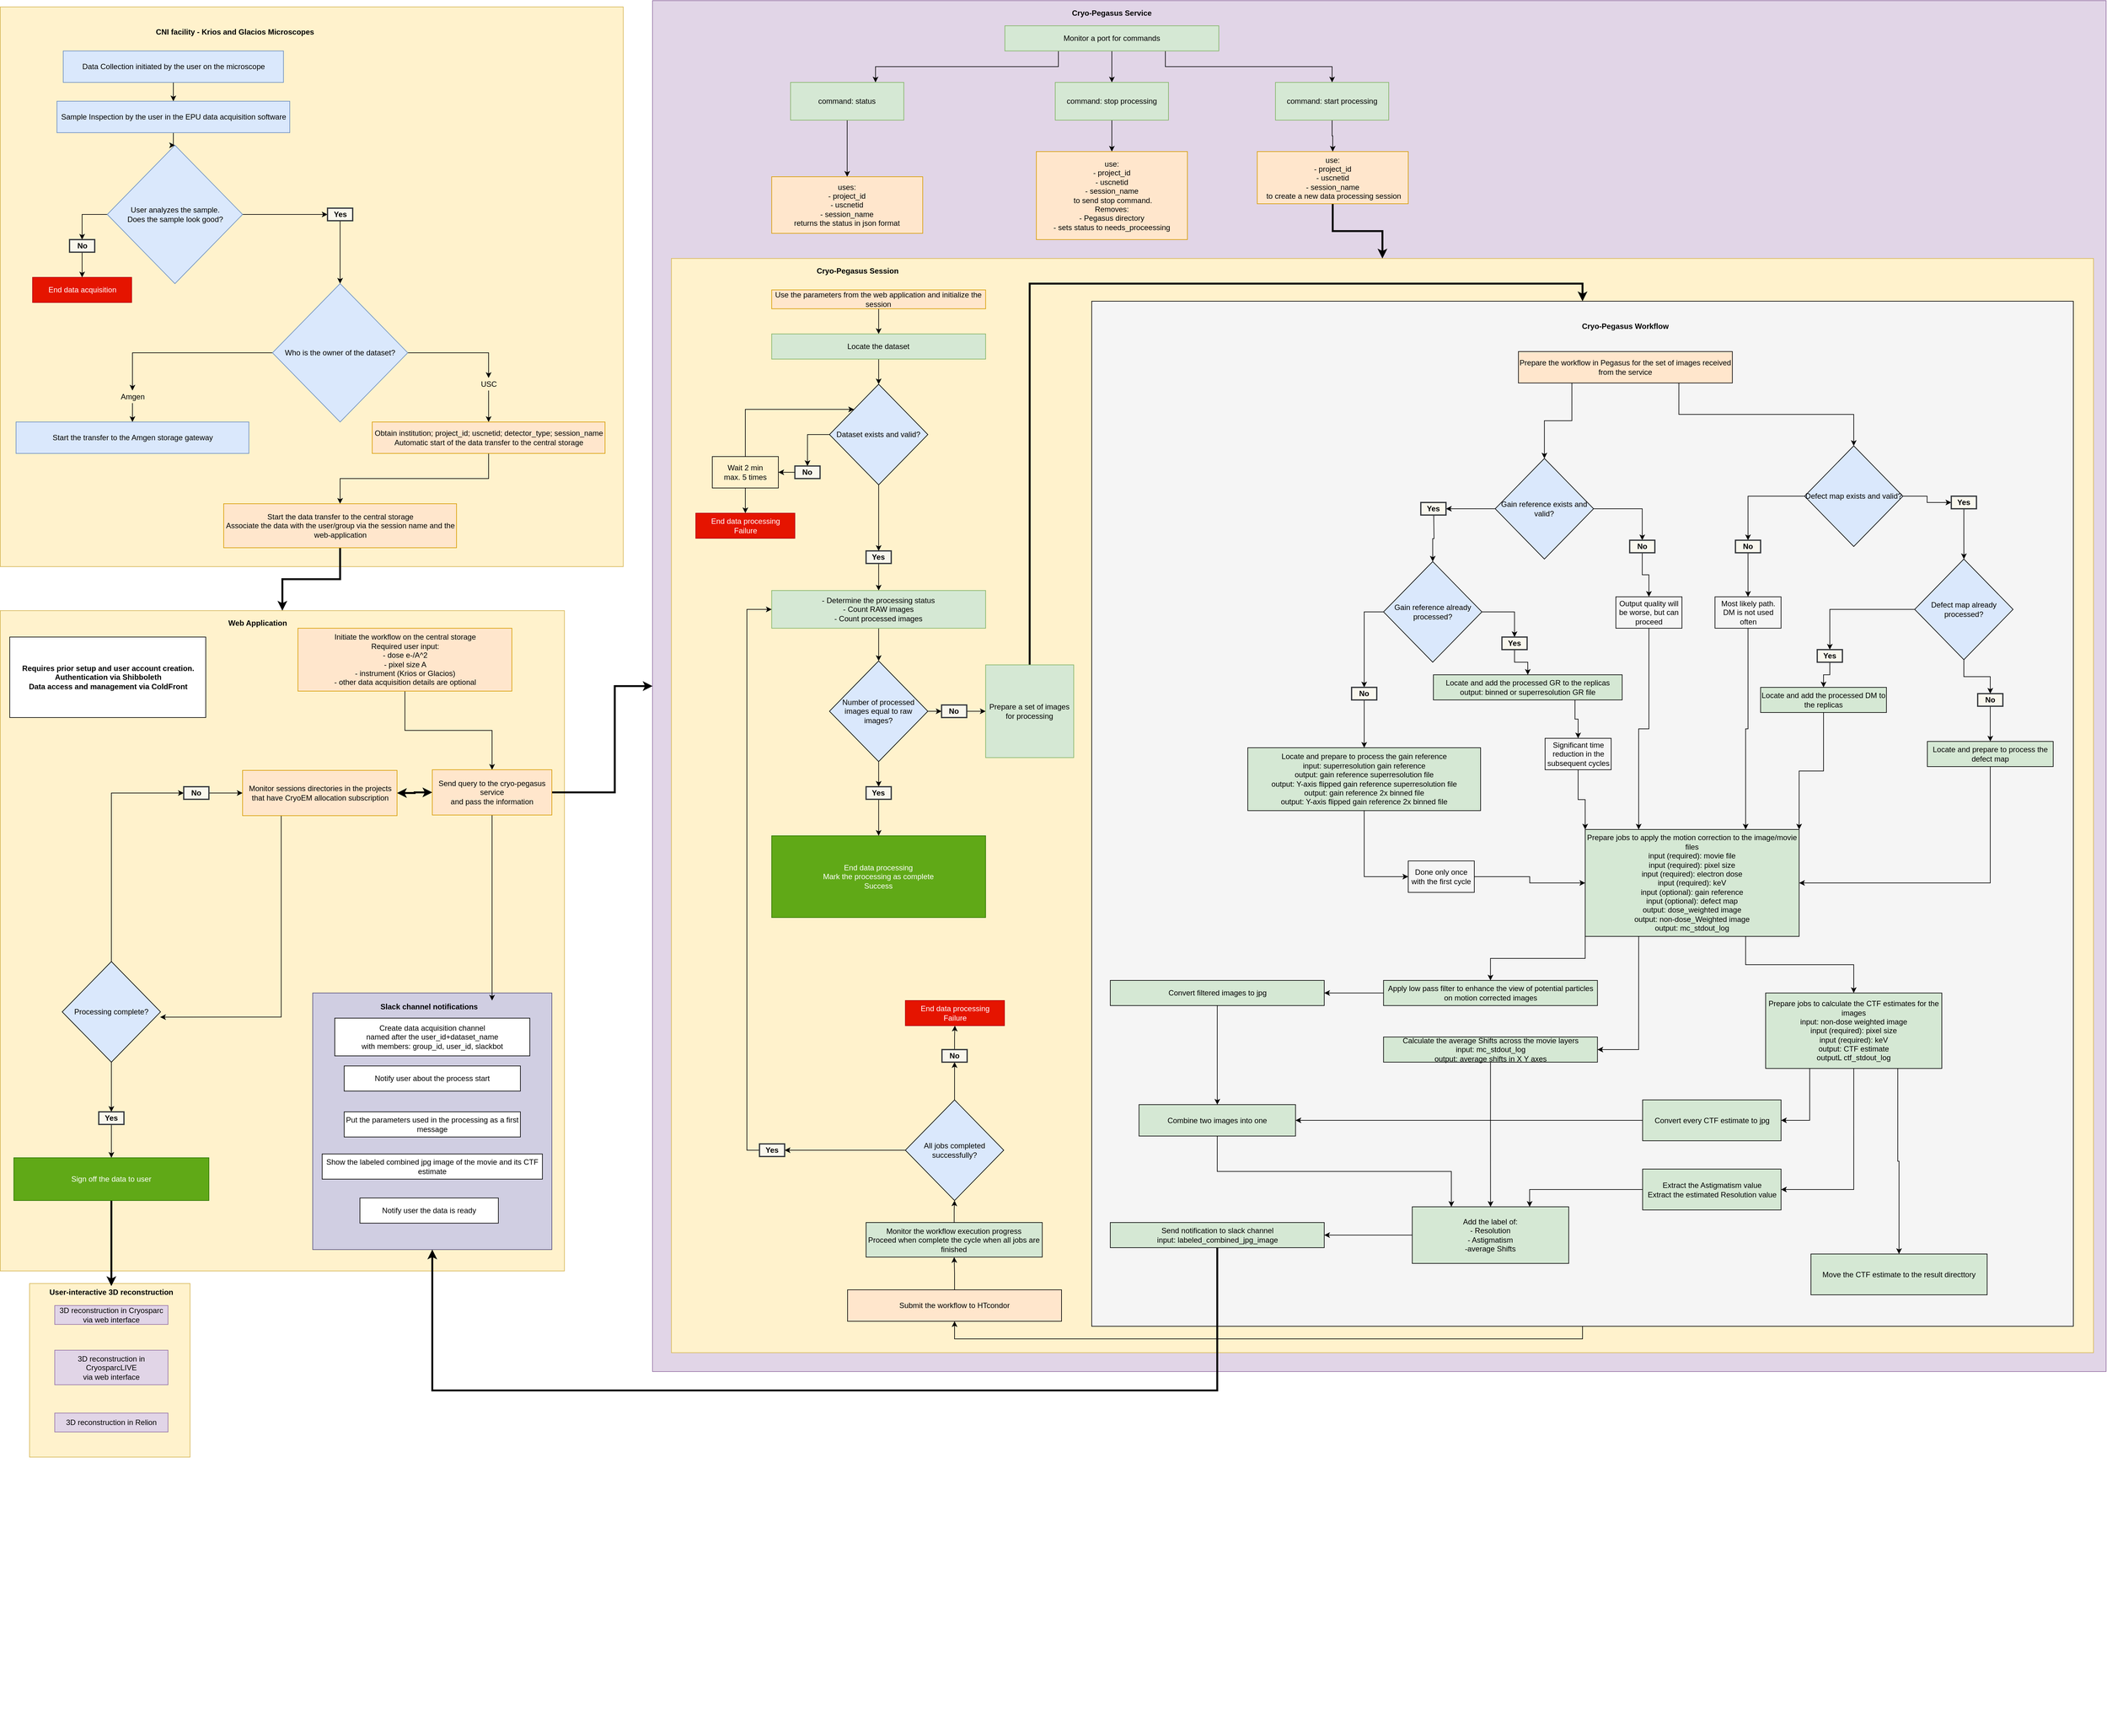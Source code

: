 <mxfile version="15.6.5" type="device"><diagram id="LNNa5TkTB2LznHq0I-LT" name="Page-1"><mxGraphModel dx="823" dy="946" grid="1" gridSize="10" guides="1" tooltips="1" connect="1" arrows="1" fold="1" page="1" pageScale="1" pageWidth="850" pageHeight="1100" math="0" shadow="0"><root><mxCell id="0"/><mxCell id="1" parent="0"/><mxCell id="pJacDKq9DmD9MSIn9Ij5-43" value="" style="rounded=0;whiteSpace=wrap;html=1;fillColor=#fff2cc;strokeColor=#d6b656;fontColor=default;" parent="1" vertex="1"><mxGeometry x="1093.5" y="1410" width="896.5" height="1050" as="geometry"/></mxCell><mxCell id="IcMgXI0LhUCKFKVN-vmN-125" value="" style="rounded=0;whiteSpace=wrap;html=1;fillColor=#e1d5e7;strokeColor=#9673a6;fontColor=default;" vertex="1" parent="1"><mxGeometry x="2130" y="440" width="2310" height="2180" as="geometry"/></mxCell><mxCell id="pJacDKq9DmD9MSIn9Ij5-47" value="" style="rounded=0;whiteSpace=wrap;html=1;fillColor=#fff2cc;strokeColor=#d6b656;fontColor=default;" parent="1" vertex="1"><mxGeometry x="2160" y="850" width="2260" height="1740" as="geometry"/></mxCell><mxCell id="IcMgXI0LhUCKFKVN-vmN-156" style="edgeStyle=orthogonalEdgeStyle;rounded=0;orthogonalLoop=1;jettySize=auto;html=1;exitX=0.5;exitY=1;exitDx=0;exitDy=0;labelBackgroundColor=none;fontColor=default;strokeColor=default;entryX=0.5;entryY=1;entryDx=0;entryDy=0;" edge="1" parent="1" source="IcMgXI0LhUCKFKVN-vmN-126" target="IcMgXI0LhUCKFKVN-vmN-61"><mxGeometry relative="1" as="geometry"><mxPoint x="3635.2" y="2643" as="targetPoint"/></mxGeometry></mxCell><mxCell id="IcMgXI0LhUCKFKVN-vmN-126" value="" style="rounded=0;whiteSpace=wrap;html=1;fillColor=#f5f5f5;strokeColor=default;fontColor=default;labelBackgroundColor=none;" vertex="1" parent="1"><mxGeometry x="2828" y="918" width="1560" height="1630" as="geometry"/></mxCell><mxCell id="pJacDKq9DmD9MSIn9Ij5-79" value="" style="rounded=0;whiteSpace=wrap;html=1;fillColor=#fff2cc;strokeColor=#d6b656;fontColor=default;" parent="1" vertex="1"><mxGeometry x="1093.5" y="450" width="990" height="890" as="geometry"/></mxCell><mxCell id="pJacDKq9DmD9MSIn9Ij5-45" value="" style="rounded=0;whiteSpace=wrap;html=1;fillColor=#d0cee2;strokeColor=#56517e;fontColor=default;" parent="1" vertex="1"><mxGeometry x="1590" y="2018" width="380" height="408" as="geometry"/></mxCell><mxCell id="pJacDKq9DmD9MSIn9Ij5-41" value="" style="rounded=0;whiteSpace=wrap;html=1;fillColor=#fff2cc;strokeColor=#d6b656;fontColor=default;" parent="1" vertex="1"><mxGeometry x="1140" y="2480" width="255" height="276" as="geometry"/></mxCell><mxCell id="pJacDKq9DmD9MSIn9Ij5-51" style="edgeStyle=orthogonalEdgeStyle;rounded=0;orthogonalLoop=1;jettySize=auto;html=1;exitX=0.5;exitY=1;exitDx=0;exitDy=0;fontColor=default;" parent="1" source="pJacDKq9DmD9MSIn9Ij5-3" target="pJacDKq9DmD9MSIn9Ij5-5" edge="1"><mxGeometry relative="1" as="geometry"/></mxCell><mxCell id="pJacDKq9DmD9MSIn9Ij5-3" value="Data Collection initiated by the user on the microscope" style="rounded=0;whiteSpace=wrap;html=1;fillColor=#dae8fc;strokeColor=#6c8ebf;fontColor=default;" parent="1" vertex="1"><mxGeometry x="1193.5" y="520" width="350" height="50" as="geometry"/></mxCell><mxCell id="pJacDKq9DmD9MSIn9Ij5-52" style="edgeStyle=orthogonalEdgeStyle;rounded=0;orthogonalLoop=1;jettySize=auto;html=1;exitX=0.5;exitY=1;exitDx=0;exitDy=0;fontColor=default;" parent="1" source="pJacDKq9DmD9MSIn9Ij5-5" target="pJacDKq9DmD9MSIn9Ij5-6" edge="1"><mxGeometry relative="1" as="geometry"/></mxCell><mxCell id="pJacDKq9DmD9MSIn9Ij5-5" value="Sample Inspection by the user in the EPU data acquisition software" style="rounded=0;whiteSpace=wrap;html=1;fillColor=#dae8fc;strokeColor=#6c8ebf;fontColor=default;" parent="1" vertex="1"><mxGeometry x="1183.5" y="600" width="370" height="50" as="geometry"/></mxCell><mxCell id="pJacDKq9DmD9MSIn9Ij5-56" style="edgeStyle=orthogonalEdgeStyle;rounded=0;orthogonalLoop=1;jettySize=auto;html=1;exitX=0;exitY=0.5;exitDx=0;exitDy=0;entryX=0.5;entryY=0;entryDx=0;entryDy=0;strokeColor=default;labelBackgroundColor=default;fontColor=default;" parent="1" source="pJacDKq9DmD9MSIn9Ij5-6" target="pJacDKq9DmD9MSIn9Ij5-8" edge="1"><mxGeometry relative="1" as="geometry"/></mxCell><mxCell id="pJacDKq9DmD9MSIn9Ij5-59" style="edgeStyle=orthogonalEdgeStyle;rounded=0;orthogonalLoop=1;jettySize=auto;html=1;exitX=1;exitY=0.5;exitDx=0;exitDy=0;entryX=0;entryY=0.5;entryDx=0;entryDy=0;strokeColor=default;labelBackgroundColor=default;fontColor=default;" parent="1" source="pJacDKq9DmD9MSIn9Ij5-6" target="IcMgXI0LhUCKFKVN-vmN-167" edge="1"><mxGeometry relative="1" as="geometry"><mxPoint x="1563.5" y="820" as="targetPoint"/></mxGeometry></mxCell><mxCell id="pJacDKq9DmD9MSIn9Ij5-6" value="User analyzes the sample.&lt;br&gt;Does the sample look good?" style="rhombus;whiteSpace=wrap;html=1;fillColor=#dae8fc;strokeColor=#6c8ebf;fontColor=default;" parent="1" vertex="1"><mxGeometry x="1263.5" y="670" width="215" height="220" as="geometry"/></mxCell><mxCell id="pJacDKq9DmD9MSIn9Ij5-7" value="End data acquisition" style="rounded=0;whiteSpace=wrap;html=1;fillColor=#e51400;strokeColor=#B20000;labelBackgroundColor=none;fontColor=#ffffff;" parent="1" vertex="1"><mxGeometry x="1144.75" y="880" width="157.5" height="40" as="geometry"/></mxCell><mxCell id="pJacDKq9DmD9MSIn9Ij5-55" style="edgeStyle=orthogonalEdgeStyle;rounded=0;orthogonalLoop=1;jettySize=auto;html=1;exitX=0.5;exitY=1;exitDx=0;exitDy=0;strokeColor=default;labelBackgroundColor=default;fontColor=default;" parent="1" source="pJacDKq9DmD9MSIn9Ij5-8" target="pJacDKq9DmD9MSIn9Ij5-7" edge="1"><mxGeometry relative="1" as="geometry"/></mxCell><mxCell id="pJacDKq9DmD9MSIn9Ij5-8" value="No" style="text;html=1;align=center;verticalAlign=middle;whiteSpace=wrap;rounded=0;labelBackgroundColor=none;fontStyle=1;fillColor=#f9f7ed;strokeColor=#36393d;fontColor=default;strokeWidth=2;" parent="1" vertex="1"><mxGeometry x="1203.5" y="820" width="40" height="20" as="geometry"/></mxCell><mxCell id="pJacDKq9DmD9MSIn9Ij5-60" style="edgeStyle=orthogonalEdgeStyle;rounded=0;orthogonalLoop=1;jettySize=auto;html=1;entryX=0.5;entryY=0;entryDx=0;entryDy=0;strokeColor=default;labelBackgroundColor=default;fontColor=default;" parent="1" source="IcMgXI0LhUCKFKVN-vmN-167" target="pJacDKq9DmD9MSIn9Ij5-10" edge="1"><mxGeometry relative="1" as="geometry"><mxPoint x="1583.5" y="835" as="sourcePoint"/></mxGeometry></mxCell><mxCell id="pJacDKq9DmD9MSIn9Ij5-61" style="edgeStyle=orthogonalEdgeStyle;rounded=0;orthogonalLoop=1;jettySize=auto;html=1;exitX=0;exitY=0.5;exitDx=0;exitDy=0;entryX=0.5;entryY=0;entryDx=0;entryDy=0;fontColor=default;" parent="1" source="pJacDKq9DmD9MSIn9Ij5-10" target="pJacDKq9DmD9MSIn9Ij5-11" edge="1"><mxGeometry relative="1" as="geometry"/></mxCell><mxCell id="pJacDKq9DmD9MSIn9Ij5-63" style="edgeStyle=orthogonalEdgeStyle;rounded=0;orthogonalLoop=1;jettySize=auto;html=1;exitX=1;exitY=0.5;exitDx=0;exitDy=0;entryX=0.5;entryY=0;entryDx=0;entryDy=0;fontColor=default;" parent="1" source="pJacDKq9DmD9MSIn9Ij5-10" target="pJacDKq9DmD9MSIn9Ij5-12" edge="1"><mxGeometry relative="1" as="geometry"/></mxCell><mxCell id="pJacDKq9DmD9MSIn9Ij5-10" value="Who is the owner of the dataset?" style="rhombus;whiteSpace=wrap;html=1;fillColor=#dae8fc;strokeColor=#6c8ebf;fontColor=default;" parent="1" vertex="1"><mxGeometry x="1526" y="890" width="215" height="220" as="geometry"/></mxCell><mxCell id="pJacDKq9DmD9MSIn9Ij5-62" style="edgeStyle=orthogonalEdgeStyle;rounded=0;orthogonalLoop=1;jettySize=auto;html=1;exitX=0.5;exitY=1;exitDx=0;exitDy=0;fontColor=default;" parent="1" source="pJacDKq9DmD9MSIn9Ij5-11" target="pJacDKq9DmD9MSIn9Ij5-13" edge="1"><mxGeometry relative="1" as="geometry"/></mxCell><mxCell id="pJacDKq9DmD9MSIn9Ij5-11" value="Amgen" style="text;html=1;strokeColor=none;fillColor=none;align=center;verticalAlign=middle;whiteSpace=wrap;rounded=0;fontColor=default;" parent="1" vertex="1"><mxGeometry x="1283.5" y="1060" width="40" height="20" as="geometry"/></mxCell><mxCell id="pJacDKq9DmD9MSIn9Ij5-64" style="edgeStyle=orthogonalEdgeStyle;rounded=0;orthogonalLoop=1;jettySize=auto;html=1;exitX=0.5;exitY=1;exitDx=0;exitDy=0;entryX=0.5;entryY=0;entryDx=0;entryDy=0;fontColor=default;" parent="1" source="pJacDKq9DmD9MSIn9Ij5-12" target="pJacDKq9DmD9MSIn9Ij5-14" edge="1"><mxGeometry relative="1" as="geometry"/></mxCell><mxCell id="pJacDKq9DmD9MSIn9Ij5-12" value="USC" style="text;html=1;strokeColor=none;fillColor=none;align=center;verticalAlign=middle;whiteSpace=wrap;rounded=0;fontColor=default;" parent="1" vertex="1"><mxGeometry x="1849.5" y="1040" width="40" height="20" as="geometry"/></mxCell><mxCell id="pJacDKq9DmD9MSIn9Ij5-13" value="Start the transfer to the Amgen storage gateway" style="rounded=0;whiteSpace=wrap;html=1;fillColor=#dae8fc;strokeColor=#6c8ebf;fontColor=default;" parent="1" vertex="1"><mxGeometry x="1118.5" y="1110" width="370" height="50" as="geometry"/></mxCell><mxCell id="pJacDKq9DmD9MSIn9Ij5-65" style="edgeStyle=orthogonalEdgeStyle;rounded=0;orthogonalLoop=1;jettySize=auto;html=1;exitX=0.5;exitY=1;exitDx=0;exitDy=0;fontColor=default;" parent="1" source="pJacDKq9DmD9MSIn9Ij5-14" target="pJacDKq9DmD9MSIn9Ij5-15" edge="1"><mxGeometry relative="1" as="geometry"/></mxCell><mxCell id="pJacDKq9DmD9MSIn9Ij5-14" value="Obtain institution; project_id; uscnetid; detector_type; session_name&lt;br&gt;Automatic start of the data transfer to the central storage" style="rounded=0;whiteSpace=wrap;html=1;fillColor=#ffe6cc;strokeColor=#d79b00;fontColor=default;" parent="1" vertex="1"><mxGeometry x="1684.5" y="1110" width="370" height="50" as="geometry"/></mxCell><mxCell id="IcMgXI0LhUCKFKVN-vmN-201" style="edgeStyle=orthogonalEdgeStyle;rounded=0;orthogonalLoop=1;jettySize=auto;html=1;exitX=0.5;exitY=1;exitDx=0;exitDy=0;labelBackgroundColor=default;fontColor=default;strokeColor=default;strokeWidth=3;" edge="1" parent="1" source="pJacDKq9DmD9MSIn9Ij5-15" target="pJacDKq9DmD9MSIn9Ij5-43"><mxGeometry relative="1" as="geometry"/></mxCell><mxCell id="pJacDKq9DmD9MSIn9Ij5-15" value="Start the data transfer to the central storage&lt;br&gt;Associate the data with the user/group via the session name and the web-application" style="rounded=0;whiteSpace=wrap;html=1;fillColor=#ffe6cc;strokeColor=#d79b00;fontColor=default;" parent="1" vertex="1"><mxGeometry x="1448.5" y="1240" width="370" height="70" as="geometry"/></mxCell><mxCell id="IcMgXI0LhUCKFKVN-vmN-159" style="edgeStyle=orthogonalEdgeStyle;rounded=0;orthogonalLoop=1;jettySize=auto;html=1;exitX=0.5;exitY=1;exitDx=0;exitDy=0;labelBackgroundColor=default;fontColor=default;strokeColor=default;" edge="1" parent="1" source="pJacDKq9DmD9MSIn9Ij5-16" target="IcMgXI0LhUCKFKVN-vmN-5"><mxGeometry relative="1" as="geometry"/></mxCell><mxCell id="pJacDKq9DmD9MSIn9Ij5-16" value="Use the parameters from the web application and initialize the session" style="rounded=0;whiteSpace=wrap;html=1;fillColor=#ffe6cc;strokeColor=#d79b00;fontColor=default;" parent="1" vertex="1"><mxGeometry x="2319.38" y="900" width="340" height="30" as="geometry"/></mxCell><mxCell id="pJacDKq9DmD9MSIn9Ij5-20" value="Create data acquisition channel&lt;br&gt;named after the user_id+dataset_name&lt;br&gt;with members: group_id, user_id, slackbot" style="rounded=0;whiteSpace=wrap;html=1;fontColor=default;fillColor=default;strokeColor=default;" parent="1" vertex="1"><mxGeometry x="1625" y="2058" width="310" height="60" as="geometry"/></mxCell><mxCell id="pJacDKq9DmD9MSIn9Ij5-21" value="Notify user about the process start" style="rounded=0;whiteSpace=wrap;html=1;fontColor=default;fillColor=default;strokeColor=default;" parent="1" vertex="1"><mxGeometry x="1640" y="2134" width="280" height="40" as="geometry"/></mxCell><mxCell id="pJacDKq9DmD9MSIn9Ij5-24" value="Show the labeled combined jpg image of the movie and its CTF estimate" style="rounded=0;whiteSpace=wrap;html=1;fontColor=default;fillColor=default;strokeColor=default;" parent="1" vertex="1"><mxGeometry x="1605" y="2274" width="350" height="40" as="geometry"/></mxCell><mxCell id="pJacDKq9DmD9MSIn9Ij5-27" value="Notify user the data is ready" style="rounded=0;whiteSpace=wrap;html=1;fontColor=default;fillColor=default;strokeColor=default;" parent="1" vertex="1"><mxGeometry x="1665" y="2344" width="220" height="40" as="geometry"/></mxCell><mxCell id="IcMgXI0LhUCKFKVN-vmN-105" style="edgeStyle=orthogonalEdgeStyle;rounded=0;orthogonalLoop=1;jettySize=auto;html=1;exitX=0.75;exitY=1;exitDx=0;exitDy=0;labelBackgroundColor=none;fontColor=default;strokeColor=default;" edge="1" parent="1" source="pJacDKq9DmD9MSIn9Ij5-28" target="pJacDKq9DmD9MSIn9Ij5-31"><mxGeometry relative="1" as="geometry"/></mxCell><mxCell id="IcMgXI0LhUCKFKVN-vmN-116" style="edgeStyle=orthogonalEdgeStyle;rounded=0;orthogonalLoop=1;jettySize=auto;html=1;exitX=0;exitY=1;exitDx=0;exitDy=0;labelBackgroundColor=none;fontColor=default;strokeColor=default;" edge="1" parent="1" source="pJacDKq9DmD9MSIn9Ij5-28" target="pJacDKq9DmD9MSIn9Ij5-29"><mxGeometry relative="1" as="geometry"/></mxCell><mxCell id="IcMgXI0LhUCKFKVN-vmN-117" style="edgeStyle=orthogonalEdgeStyle;rounded=0;orthogonalLoop=1;jettySize=auto;html=1;exitX=0.25;exitY=1;exitDx=0;exitDy=0;entryX=1;entryY=0.5;entryDx=0;entryDy=0;labelBackgroundColor=none;fontColor=default;strokeColor=default;" edge="1" parent="1" source="pJacDKq9DmD9MSIn9Ij5-28" target="IcMgXI0LhUCKFKVN-vmN-1"><mxGeometry relative="1" as="geometry"/></mxCell><mxCell id="pJacDKq9DmD9MSIn9Ij5-28" value="Prepare jobs to apply the motion correction to the image/movie files&lt;br&gt;input (required): movie file&lt;br&gt;input (required): pixel size&lt;br&gt;input (required): electron dose&lt;br&gt;input (required): keV&lt;br&gt;input (optional): gain reference&lt;br&gt;input (optional): defect map&lt;br&gt;output: dose_weighted image&lt;br&gt;output: non-dose_Weighted image&lt;br&gt;output: mc_stdout_log" style="rounded=0;whiteSpace=wrap;html=1;fillColor=#d5e8d4;strokeColor=default;fontColor=default;labelBackgroundColor=none;" parent="1" vertex="1"><mxGeometry x="3612.22" y="1758" width="340" height="170" as="geometry"/></mxCell><mxCell id="IcMgXI0LhUCKFKVN-vmN-114" style="edgeStyle=orthogonalEdgeStyle;rounded=0;orthogonalLoop=1;jettySize=auto;html=1;exitX=0;exitY=0.5;exitDx=0;exitDy=0;labelBackgroundColor=none;fontColor=default;strokeColor=default;" edge="1" parent="1" source="pJacDKq9DmD9MSIn9Ij5-29" target="IcMgXI0LhUCKFKVN-vmN-56"><mxGeometry relative="1" as="geometry"/></mxCell><mxCell id="pJacDKq9DmD9MSIn9Ij5-29" value="Apply low pass filter to enhance the view of potential particles on motion corrected images" style="rounded=0;whiteSpace=wrap;html=1;fillColor=#d5e8d4;strokeColor=default;fontColor=default;labelBackgroundColor=none;" parent="1" vertex="1"><mxGeometry x="3291.74" y="1998" width="340" height="40" as="geometry"/></mxCell><mxCell id="IcMgXI0LhUCKFKVN-vmN-123" style="edgeStyle=orthogonalEdgeStyle;rounded=0;orthogonalLoop=1;jettySize=auto;html=1;exitX=0;exitY=0.5;exitDx=0;exitDy=0;entryX=0.75;entryY=0;entryDx=0;entryDy=0;labelBackgroundColor=none;fontColor=default;strokeColor=default;" edge="1" parent="1" source="pJacDKq9DmD9MSIn9Ij5-30" target="IcMgXI0LhUCKFKVN-vmN-118"><mxGeometry relative="1" as="geometry"/></mxCell><mxCell id="pJacDKq9DmD9MSIn9Ij5-30" value="Extract the Astigmatism value&lt;br&gt;Extract the estimated Resolution value" style="rounded=0;whiteSpace=wrap;html=1;fillColor=#d5e8d4;strokeColor=default;fontColor=default;labelBackgroundColor=none;" parent="1" vertex="1"><mxGeometry x="3703.5" y="2298" width="220" height="65" as="geometry"/></mxCell><mxCell id="IcMgXI0LhUCKFKVN-vmN-111" style="edgeStyle=orthogonalEdgeStyle;rounded=0;orthogonalLoop=1;jettySize=auto;html=1;exitX=0.5;exitY=1;exitDx=0;exitDy=0;entryX=1;entryY=0.5;entryDx=0;entryDy=0;labelBackgroundColor=none;fontColor=default;strokeColor=default;" edge="1" parent="1" source="pJacDKq9DmD9MSIn9Ij5-31" target="pJacDKq9DmD9MSIn9Ij5-30"><mxGeometry relative="1" as="geometry"/></mxCell><mxCell id="IcMgXI0LhUCKFKVN-vmN-112" style="edgeStyle=orthogonalEdgeStyle;rounded=0;orthogonalLoop=1;jettySize=auto;html=1;exitX=0.25;exitY=1;exitDx=0;exitDy=0;entryX=1;entryY=0.5;entryDx=0;entryDy=0;labelBackgroundColor=none;fontColor=default;strokeColor=default;" edge="1" parent="1" source="pJacDKq9DmD9MSIn9Ij5-31" target="IcMgXI0LhUCKFKVN-vmN-58"><mxGeometry relative="1" as="geometry"/></mxCell><mxCell id="IcMgXI0LhUCKFKVN-vmN-113" style="edgeStyle=orthogonalEdgeStyle;rounded=0;orthogonalLoop=1;jettySize=auto;html=1;exitX=0.75;exitY=1;exitDx=0;exitDy=0;labelBackgroundColor=none;fontColor=default;strokeColor=default;" edge="1" parent="1" source="pJacDKq9DmD9MSIn9Ij5-31" target="IcMgXI0LhUCKFKVN-vmN-57"><mxGeometry relative="1" as="geometry"/></mxCell><mxCell id="pJacDKq9DmD9MSIn9Ij5-31" value="Prepare jobs to calculate the CTF estimates for the images&lt;br&gt;input: non-dose weighted image&lt;br&gt;input (required): pixel size&lt;br&gt;input (required): keV&lt;br&gt;output: CTF estimate&lt;br&gt;outputL ctf_stdout_log" style="rounded=0;whiteSpace=wrap;html=1;fillColor=#d5e8d4;strokeColor=default;fontColor=default;labelBackgroundColor=none;" parent="1" vertex="1"><mxGeometry x="3899.02" y="2018" width="280" height="120" as="geometry"/></mxCell><mxCell id="IcMgXI0LhUCKFKVN-vmN-202" style="edgeStyle=orthogonalEdgeStyle;rounded=0;orthogonalLoop=1;jettySize=auto;html=1;exitX=0.5;exitY=1;exitDx=0;exitDy=0;entryX=0.5;entryY=0;entryDx=0;entryDy=0;labelBackgroundColor=default;fontColor=default;strokeColor=default;strokeWidth=3;" edge="1" parent="1" source="pJacDKq9DmD9MSIn9Ij5-32" target="pJacDKq9DmD9MSIn9Ij5-42"><mxGeometry relative="1" as="geometry"/></mxCell><mxCell id="pJacDKq9DmD9MSIn9Ij5-32" value="Sign off the data to user" style="rounded=0;whiteSpace=wrap;html=1;fillColor=#60a917;strokeColor=#2D7600;labelBackgroundColor=none;fontColor=#ffffff;" parent="1" vertex="1"><mxGeometry x="1115" y="2280" width="310" height="68" as="geometry"/></mxCell><mxCell id="pJacDKq9DmD9MSIn9Ij5-33" value="&lt;b&gt;Requires prior setup and user account creation.&lt;br&gt;Authentication via Shibboleth&lt;br&gt;Data access and management via ColdFront&lt;/b&gt;" style="rounded=0;whiteSpace=wrap;html=1;fontColor=default;fillColor=default;strokeColor=default;" parent="1" vertex="1"><mxGeometry x="1108.5" y="1452" width="311.5" height="128" as="geometry"/></mxCell><mxCell id="pJacDKq9DmD9MSIn9Ij5-36" value="3D reconstruction in Cryosparc&lt;br&gt;via web interface" style="rounded=0;whiteSpace=wrap;html=1;fillColor=#e1d5e7;strokeColor=#9673a6;fontColor=default;" parent="1" vertex="1"><mxGeometry x="1180" y="2515" width="180" height="30" as="geometry"/></mxCell><mxCell id="pJacDKq9DmD9MSIn9Ij5-37" value="3D reconstruction in Relion" style="rounded=0;whiteSpace=wrap;html=1;fillColor=#e1d5e7;strokeColor=#9673a6;fontColor=default;" parent="1" vertex="1"><mxGeometry x="1180.0" y="2686" width="180" height="30" as="geometry"/></mxCell><mxCell id="pJacDKq9DmD9MSIn9Ij5-42" value="User-interactive 3D reconstruction" style="text;html=1;strokeColor=none;fillColor=none;align=center;verticalAlign=middle;whiteSpace=wrap;rounded=0;fontColor=default;fontStyle=1" parent="1" vertex="1"><mxGeometry x="1150" y="2484" width="240" height="20" as="geometry"/></mxCell><mxCell id="pJacDKq9DmD9MSIn9Ij5-44" value="Web Application" style="text;html=1;strokeColor=none;fillColor=none;align=center;verticalAlign=middle;whiteSpace=wrap;rounded=0;fontColor=default;labelBackgroundColor=none;fontStyle=1" parent="1" vertex="1"><mxGeometry x="1439.5" y="1420" width="125" height="20" as="geometry"/></mxCell><mxCell id="pJacDKq9DmD9MSIn9Ij5-46" value="Slack channel notifications" style="text;html=1;strokeColor=none;fillColor=none;align=center;verticalAlign=middle;whiteSpace=wrap;rounded=0;fontColor=default;fontStyle=1" parent="1" vertex="1"><mxGeometry x="1675" y="2030" width="200" height="20" as="geometry"/></mxCell><mxCell id="pJacDKq9DmD9MSIn9Ij5-48" value="Cryo-Pegasus Service" style="text;html=1;strokeColor=none;fillColor=none;align=center;verticalAlign=middle;whiteSpace=wrap;rounded=0;fontColor=default;fontStyle=1" parent="1" vertex="1"><mxGeometry x="2770" y="450" width="180" height="20" as="geometry"/></mxCell><mxCell id="pJacDKq9DmD9MSIn9Ij5-86" value="CNI facility - Krios and Glacios Microscopes" style="text;html=1;strokeColor=none;fillColor=none;align=center;verticalAlign=middle;whiteSpace=wrap;rounded=0;fontColor=default;fontStyle=1" parent="1" vertex="1"><mxGeometry x="1302.25" y="480" width="329" height="20" as="geometry"/></mxCell><mxCell id="IcMgXI0LhUCKFKVN-vmN-122" style="edgeStyle=orthogonalEdgeStyle;rounded=0;orthogonalLoop=1;jettySize=auto;html=1;exitX=0.5;exitY=1;exitDx=0;exitDy=0;labelBackgroundColor=none;fontColor=default;strokeColor=default;" edge="1" parent="1" source="IcMgXI0LhUCKFKVN-vmN-1" target="IcMgXI0LhUCKFKVN-vmN-118"><mxGeometry relative="1" as="geometry"/></mxCell><mxCell id="IcMgXI0LhUCKFKVN-vmN-1" value="Calculate the average Shifts across the movie layers&lt;br&gt;input: mc_stdout_log&lt;br&gt;output: average shifts in X Y axes" style="rounded=0;whiteSpace=wrap;html=1;fillColor=#d5e8d4;strokeColor=default;fontColor=default;labelBackgroundColor=none;" vertex="1" parent="1"><mxGeometry x="3291.74" y="2088" width="340" height="40" as="geometry"/></mxCell><mxCell id="IcMgXI0LhUCKFKVN-vmN-121" style="edgeStyle=orthogonalEdgeStyle;rounded=0;orthogonalLoop=1;jettySize=auto;html=1;exitX=0.5;exitY=1;exitDx=0;exitDy=0;entryX=0.25;entryY=0;entryDx=0;entryDy=0;labelBackgroundColor=none;fontColor=default;strokeColor=default;" edge="1" parent="1" source="IcMgXI0LhUCKFKVN-vmN-2" target="IcMgXI0LhUCKFKVN-vmN-118"><mxGeometry relative="1" as="geometry"/></mxCell><mxCell id="IcMgXI0LhUCKFKVN-vmN-2" value="Combine two images into one" style="rounded=0;whiteSpace=wrap;html=1;fillColor=#d5e8d4;strokeColor=default;fontColor=default;labelBackgroundColor=none;" vertex="1" parent="1"><mxGeometry x="2903.15" y="2195.5" width="248.75" height="50" as="geometry"/></mxCell><mxCell id="IcMgXI0LhUCKFKVN-vmN-212" style="edgeStyle=orthogonalEdgeStyle;rounded=0;orthogonalLoop=1;jettySize=auto;html=1;exitX=0.5;exitY=1;exitDx=0;exitDy=0;labelBackgroundColor=default;fontColor=default;startArrow=none;startFill=0;strokeColor=default;strokeWidth=1;" edge="1" parent="1" source="IcMgXI0LhUCKFKVN-vmN-3" target="IcMgXI0LhUCKFKVN-vmN-203"><mxGeometry relative="1" as="geometry"/></mxCell><mxCell id="IcMgXI0LhUCKFKVN-vmN-3" value="Initiate the workflow on the central storage&lt;br&gt;Required user input:&lt;br&gt;- dose e-/A^2&lt;br&gt;- pixel size A&lt;br&gt;- instrument (Krios or Glacios)&lt;br&gt;- other data acquisition details are optional" style="rounded=0;whiteSpace=wrap;html=1;fillColor=#ffe6cc;strokeColor=#d79b00;fontColor=default;" vertex="1" parent="1"><mxGeometry x="1566.5" y="1438" width="340" height="100" as="geometry"/></mxCell><mxCell id="IcMgXI0LhUCKFKVN-vmN-158" style="edgeStyle=orthogonalEdgeStyle;rounded=0;orthogonalLoop=1;jettySize=auto;html=1;exitX=0.5;exitY=1;exitDx=0;exitDy=0;labelBackgroundColor=default;fontColor=default;strokeColor=default;" edge="1" parent="1" source="IcMgXI0LhUCKFKVN-vmN-5" target="IcMgXI0LhUCKFKVN-vmN-7"><mxGeometry relative="1" as="geometry"/></mxCell><mxCell id="IcMgXI0LhUCKFKVN-vmN-5" value="Locate the dataset" style="rounded=0;whiteSpace=wrap;html=1;fillColor=#d5e8d4;strokeColor=#82b366;fontColor=default;" vertex="1" parent="1"><mxGeometry x="2319.38" y="970" width="340" height="40" as="geometry"/></mxCell><mxCell id="IcMgXI0LhUCKFKVN-vmN-7" value="Dataset exists and valid?" style="rhombus;whiteSpace=wrap;html=1;fillColor=#dae8fc;strokeColor=default;fontColor=default;" vertex="1" parent="1"><mxGeometry x="2411.2" y="1050" width="156.36" height="160" as="geometry"/></mxCell><mxCell id="IcMgXI0LhUCKFKVN-vmN-8" style="edgeStyle=orthogonalEdgeStyle;rounded=0;orthogonalLoop=1;jettySize=auto;html=1;strokeColor=default;labelBackgroundColor=default;fontColor=default;entryX=0.5;entryY=0;entryDx=0;entryDy=0;" edge="1" target="IcMgXI0LhUCKFKVN-vmN-11" parent="1" source="IcMgXI0LhUCKFKVN-vmN-7"><mxGeometry relative="1" as="geometry"><mxPoint x="1694.75" y="1090" as="sourcePoint"/><mxPoint x="1930.0" y="1110" as="targetPoint"/></mxGeometry></mxCell><mxCell id="IcMgXI0LhUCKFKVN-vmN-9" value="End data processing&lt;br&gt;Failure" style="rounded=0;whiteSpace=wrap;html=1;fillColor=#e51400;strokeColor=#B20000;labelBackgroundColor=none;fontColor=#ffffff;" vertex="1" parent="1"><mxGeometry x="2198.75" y="1255" width="157.5" height="40" as="geometry"/></mxCell><mxCell id="IcMgXI0LhUCKFKVN-vmN-11" value="No" style="text;html=1;align=center;verticalAlign=middle;whiteSpace=wrap;rounded=0;labelBackgroundColor=none;fontStyle=1;fillColor=#f9f7ed;strokeColor=#36393d;fontColor=default;strokeWidth=2;" vertex="1" parent="1"><mxGeometry x="2356.25" y="1180" width="40" height="20" as="geometry"/></mxCell><mxCell id="IcMgXI0LhUCKFKVN-vmN-13" style="edgeStyle=orthogonalEdgeStyle;rounded=0;orthogonalLoop=1;jettySize=auto;html=1;strokeColor=default;labelBackgroundColor=default;fontColor=default;entryX=1;entryY=0.5;entryDx=0;entryDy=0;exitX=0;exitY=0.5;exitDx=0;exitDy=0;" edge="1" parent="1" source="IcMgXI0LhUCKFKVN-vmN-11" target="IcMgXI0LhUCKFKVN-vmN-15"><mxGeometry relative="1" as="geometry"><mxPoint x="2079.988" y="1209.999" as="sourcePoint"/><mxPoint x="2005.0" y="1229.97" as="targetPoint"/></mxGeometry></mxCell><mxCell id="IcMgXI0LhUCKFKVN-vmN-157" style="edgeStyle=orthogonalEdgeStyle;rounded=0;orthogonalLoop=1;jettySize=auto;html=1;exitX=0.5;exitY=1;exitDx=0;exitDy=0;labelBackgroundColor=default;fontColor=default;strokeColor=default;" edge="1" parent="1" source="IcMgXI0LhUCKFKVN-vmN-15" target="IcMgXI0LhUCKFKVN-vmN-9"><mxGeometry relative="1" as="geometry"/></mxCell><mxCell id="IcMgXI0LhUCKFKVN-vmN-15" value="Wait 2 min&lt;br&gt;max. 5 times" style="text;html=1;strokeColor=default;fillColor=none;align=center;verticalAlign=middle;whiteSpace=wrap;rounded=0;labelBackgroundColor=none;fontColor=default;" vertex="1" parent="1"><mxGeometry x="2225.0" y="1165" width="105" height="50" as="geometry"/></mxCell><mxCell id="IcMgXI0LhUCKFKVN-vmN-16" style="edgeStyle=orthogonalEdgeStyle;rounded=0;orthogonalLoop=1;jettySize=auto;html=1;strokeColor=default;labelBackgroundColor=default;fontColor=default;exitX=0.5;exitY=0;exitDx=0;exitDy=0;entryX=0;entryY=0;entryDx=0;entryDy=0;" edge="1" parent="1" source="IcMgXI0LhUCKFKVN-vmN-15" target="IcMgXI0LhUCKFKVN-vmN-7"><mxGeometry relative="1" as="geometry"><mxPoint x="2332.64" y="1190" as="sourcePoint"/><mxPoint x="2275.0" y="1230" as="targetPoint"/><Array as="points"/></mxGeometry></mxCell><mxCell id="IcMgXI0LhUCKFKVN-vmN-67" style="edgeStyle=orthogonalEdgeStyle;rounded=0;orthogonalLoop=1;jettySize=auto;html=1;exitX=0.5;exitY=1;exitDx=0;exitDy=0;labelBackgroundColor=default;fontColor=default;strokeColor=default;" edge="1" parent="1" source="IcMgXI0LhUCKFKVN-vmN-18" target="IcMgXI0LhUCKFKVN-vmN-31"><mxGeometry relative="1" as="geometry"/></mxCell><mxCell id="IcMgXI0LhUCKFKVN-vmN-18" value="Yes" style="text;html=1;align=center;verticalAlign=middle;whiteSpace=wrap;rounded=0;labelBackgroundColor=none;fontStyle=1;fillColor=#f9f7ed;strokeColor=#36393d;fontColor=default;strokeWidth=2;" vertex="1" parent="1"><mxGeometry x="2469.38" y="1315" width="40" height="20" as="geometry"/></mxCell><mxCell id="IcMgXI0LhUCKFKVN-vmN-19" style="edgeStyle=orthogonalEdgeStyle;rounded=0;orthogonalLoop=1;jettySize=auto;html=1;strokeColor=default;labelBackgroundColor=default;fontColor=default;entryX=0.5;entryY=0;entryDx=0;entryDy=0;exitX=0.5;exitY=1;exitDx=0;exitDy=0;" edge="1" parent="1" source="IcMgXI0LhUCKFKVN-vmN-7" target="IcMgXI0LhUCKFKVN-vmN-18"><mxGeometry relative="1" as="geometry"><mxPoint x="2332.64" y="1190" as="sourcePoint"/><mxPoint x="2275.0" y="1230" as="targetPoint"/></mxGeometry></mxCell><mxCell id="IcMgXI0LhUCKFKVN-vmN-188" style="edgeStyle=orthogonalEdgeStyle;rounded=0;orthogonalLoop=1;jettySize=auto;html=1;exitX=0.5;exitY=1;exitDx=0;exitDy=0;labelBackgroundColor=default;fontColor=default;strokeColor=default;strokeWidth=3;" edge="1" parent="1" source="IcMgXI0LhUCKFKVN-vmN-22" target="pJacDKq9DmD9MSIn9Ij5-47"><mxGeometry relative="1" as="geometry"/></mxCell><mxCell id="IcMgXI0LhUCKFKVN-vmN-22" value="use:&lt;br&gt;- project_id&lt;br&gt;- uscnetid&lt;br&gt;- session_name&lt;br&gt;&amp;nbsp;to create a new data processing session" style="rounded=0;whiteSpace=wrap;html=1;fillColor=#ffe6cc;strokeColor=#d79b00;fontColor=default;" vertex="1" parent="1"><mxGeometry x="3091" y="680" width="240" height="83" as="geometry"/></mxCell><mxCell id="IcMgXI0LhUCKFKVN-vmN-23" value="Cryo-Pegasus Workflow" style="text;html=1;strokeColor=none;fillColor=none;align=center;verticalAlign=middle;whiteSpace=wrap;rounded=0;fontColor=default;labelBackgroundColor=none;fontStyle=1" vertex="1" parent="1"><mxGeometry x="3586.11" y="948" width="180" height="20" as="geometry"/></mxCell><mxCell id="IcMgXI0LhUCKFKVN-vmN-78" style="edgeStyle=orthogonalEdgeStyle;rounded=0;orthogonalLoop=1;jettySize=auto;html=1;exitX=0;exitY=0.5;exitDx=0;exitDy=0;labelBackgroundColor=none;fontColor=default;strokeColor=default;" edge="1" parent="1" source="IcMgXI0LhUCKFKVN-vmN-24" target="IcMgXI0LhUCKFKVN-vmN-26"><mxGeometry relative="1" as="geometry"/></mxCell><mxCell id="IcMgXI0LhUCKFKVN-vmN-82" style="edgeStyle=orthogonalEdgeStyle;rounded=0;orthogonalLoop=1;jettySize=auto;html=1;exitX=1;exitY=0.5;exitDx=0;exitDy=0;entryX=0.5;entryY=0;entryDx=0;entryDy=0;labelBackgroundColor=none;fontColor=default;strokeColor=default;" edge="1" parent="1" source="IcMgXI0LhUCKFKVN-vmN-24" target="IcMgXI0LhUCKFKVN-vmN-27"><mxGeometry relative="1" as="geometry"/></mxCell><mxCell id="IcMgXI0LhUCKFKVN-vmN-24" value="Gain reference exists and valid?" style="rhombus;whiteSpace=wrap;html=1;fillColor=#dae8fc;strokeColor=default;fontColor=default;labelBackgroundColor=none;" vertex="1" parent="1"><mxGeometry x="3469.22" y="1168" width="156.36" height="160" as="geometry"/></mxCell><mxCell id="IcMgXI0LhUCKFKVN-vmN-85" style="edgeStyle=orthogonalEdgeStyle;rounded=0;orthogonalLoop=1;jettySize=auto;html=1;exitX=0;exitY=0.5;exitDx=0;exitDy=0;entryX=0.5;entryY=0;entryDx=0;entryDy=0;labelBackgroundColor=none;fontColor=default;strokeColor=default;" edge="1" parent="1" source="IcMgXI0LhUCKFKVN-vmN-25" target="IcMgXI0LhUCKFKVN-vmN-29"><mxGeometry relative="1" as="geometry"/></mxCell><mxCell id="IcMgXI0LhUCKFKVN-vmN-86" style="edgeStyle=orthogonalEdgeStyle;rounded=0;orthogonalLoop=1;jettySize=auto;html=1;exitX=1;exitY=0.5;exitDx=0;exitDy=0;entryX=0;entryY=0.5;entryDx=0;entryDy=0;labelBackgroundColor=none;fontColor=default;strokeColor=default;" edge="1" parent="1" source="IcMgXI0LhUCKFKVN-vmN-25" target="IcMgXI0LhUCKFKVN-vmN-28"><mxGeometry relative="1" as="geometry"/></mxCell><mxCell id="IcMgXI0LhUCKFKVN-vmN-25" value="Defect map exists and valid?" style="rhombus;whiteSpace=wrap;html=1;fillColor=#dae8fc;strokeColor=default;fontColor=default;labelBackgroundColor=none;" vertex="1" parent="1"><mxGeometry x="3960.84" y="1148" width="156.36" height="160" as="geometry"/></mxCell><mxCell id="IcMgXI0LhUCKFKVN-vmN-79" style="edgeStyle=orthogonalEdgeStyle;rounded=0;orthogonalLoop=1;jettySize=auto;html=1;exitX=0.5;exitY=1;exitDx=0;exitDy=0;labelBackgroundColor=none;fontColor=default;strokeColor=default;entryX=0.5;entryY=0;entryDx=0;entryDy=0;" edge="1" parent="1" target="IcMgXI0LhUCKFKVN-vmN-38"><mxGeometry relative="1" as="geometry"><mxPoint x="3371.53" y="1258" as="sourcePoint"/><mxPoint x="3370.461" y="1332.011" as="targetPoint"/></mxGeometry></mxCell><mxCell id="IcMgXI0LhUCKFKVN-vmN-26" value="Yes" style="text;html=1;strokeColor=#36393d;fillColor=#f9f7ed;align=center;verticalAlign=middle;whiteSpace=wrap;rounded=0;labelBackgroundColor=none;strokeWidth=2;fontColor=default;fontStyle=1" vertex="1" parent="1"><mxGeometry x="3351.0" y="1238" width="40" height="20" as="geometry"/></mxCell><mxCell id="IcMgXI0LhUCKFKVN-vmN-83" style="edgeStyle=orthogonalEdgeStyle;rounded=0;orthogonalLoop=1;jettySize=auto;html=1;exitX=0.5;exitY=1;exitDx=0;exitDy=0;labelBackgroundColor=none;fontColor=default;strokeColor=default;" edge="1" parent="1" source="IcMgXI0LhUCKFKVN-vmN-27" target="IcMgXI0LhUCKFKVN-vmN-40"><mxGeometry relative="1" as="geometry"/></mxCell><mxCell id="IcMgXI0LhUCKFKVN-vmN-27" value="No" style="text;html=1;strokeColor=#36393d;fillColor=#f9f7ed;align=center;verticalAlign=middle;whiteSpace=wrap;rounded=0;labelBackgroundColor=none;strokeWidth=2;fontColor=default;fontStyle=1" vertex="1" parent="1"><mxGeometry x="3682.92" y="1298" width="40" height="20" as="geometry"/></mxCell><mxCell id="IcMgXI0LhUCKFKVN-vmN-87" style="edgeStyle=orthogonalEdgeStyle;rounded=0;orthogonalLoop=1;jettySize=auto;html=1;exitX=0.5;exitY=1;exitDx=0;exitDy=0;labelBackgroundColor=none;fontColor=default;strokeColor=default;" edge="1" parent="1" source="IcMgXI0LhUCKFKVN-vmN-28" target="IcMgXI0LhUCKFKVN-vmN-51"><mxGeometry relative="1" as="geometry"/></mxCell><mxCell id="IcMgXI0LhUCKFKVN-vmN-28" value="Yes" style="text;html=1;strokeColor=#36393d;fillColor=#f9f7ed;align=center;verticalAlign=middle;whiteSpace=wrap;rounded=0;labelBackgroundColor=none;strokeWidth=2;fontColor=default;fontStyle=1" vertex="1" parent="1"><mxGeometry x="4194.04" y="1228" width="40" height="20" as="geometry"/></mxCell><mxCell id="IcMgXI0LhUCKFKVN-vmN-92" style="edgeStyle=orthogonalEdgeStyle;rounded=0;orthogonalLoop=1;jettySize=auto;html=1;exitX=0.5;exitY=1;exitDx=0;exitDy=0;labelBackgroundColor=none;fontColor=default;strokeColor=default;" edge="1" parent="1" source="IcMgXI0LhUCKFKVN-vmN-29" target="IcMgXI0LhUCKFKVN-vmN-54"><mxGeometry relative="1" as="geometry"/></mxCell><mxCell id="IcMgXI0LhUCKFKVN-vmN-29" value="No" style="text;html=1;strokeColor=#36393d;fillColor=#f9f7ed;align=center;verticalAlign=middle;whiteSpace=wrap;rounded=0;labelBackgroundColor=none;strokeWidth=2;fontColor=default;fontStyle=1" vertex="1" parent="1"><mxGeometry x="3851.0" y="1298" width="40" height="20" as="geometry"/></mxCell><mxCell id="IcMgXI0LhUCKFKVN-vmN-68" style="edgeStyle=orthogonalEdgeStyle;rounded=0;orthogonalLoop=1;jettySize=auto;html=1;exitX=0.5;exitY=1;exitDx=0;exitDy=0;labelBackgroundColor=default;fontColor=default;strokeColor=default;" edge="1" parent="1" source="IcMgXI0LhUCKFKVN-vmN-31" target="IcMgXI0LhUCKFKVN-vmN-65"><mxGeometry relative="1" as="geometry"/></mxCell><mxCell id="IcMgXI0LhUCKFKVN-vmN-31" value="- Determine the processing status&lt;br&gt;- Count RAW images&lt;br&gt;- Count processed images" style="rounded=0;whiteSpace=wrap;html=1;fillColor=#d5e8d4;strokeColor=#82b366;fontColor=default;" vertex="1" parent="1"><mxGeometry x="2319.38" y="1378" width="340" height="60" as="geometry"/></mxCell><mxCell id="IcMgXI0LhUCKFKVN-vmN-162" style="edgeStyle=orthogonalEdgeStyle;rounded=0;orthogonalLoop=1;jettySize=auto;html=1;exitX=0.5;exitY=0;exitDx=0;exitDy=0;entryX=0.5;entryY=0;entryDx=0;entryDy=0;labelBackgroundColor=none;fontColor=default;strokeColor=default;strokeWidth=3;" edge="1" parent="1" source="IcMgXI0LhUCKFKVN-vmN-32" target="IcMgXI0LhUCKFKVN-vmN-126"><mxGeometry relative="1" as="geometry"><Array as="points"><mxPoint x="2729" y="890"/><mxPoint x="3608" y="890"/></Array></mxGeometry></mxCell><mxCell id="IcMgXI0LhUCKFKVN-vmN-32" value="Prepare a set of images for processing" style="rounded=0;whiteSpace=wrap;html=1;fillColor=#d5e8d4;strokeColor=#82b366;fontColor=default;" vertex="1" parent="1"><mxGeometry x="2659.38" y="1496.25" width="140" height="147.5" as="geometry"/></mxCell><mxCell id="IcMgXI0LhUCKFKVN-vmN-33" value="Cryo-Pegasus Session" style="text;html=1;strokeColor=none;fillColor=none;align=center;verticalAlign=middle;whiteSpace=wrap;rounded=0;fontColor=default;fontStyle=1" vertex="1" parent="1"><mxGeometry x="2365.7" y="860" width="180" height="20" as="geometry"/></mxCell><mxCell id="IcMgXI0LhUCKFKVN-vmN-76" style="edgeStyle=orthogonalEdgeStyle;rounded=0;orthogonalLoop=1;jettySize=auto;html=1;exitX=0.25;exitY=1;exitDx=0;exitDy=0;labelBackgroundColor=none;fontColor=default;strokeColor=default;" edge="1" parent="1" source="IcMgXI0LhUCKFKVN-vmN-35" target="IcMgXI0LhUCKFKVN-vmN-24"><mxGeometry relative="1" as="geometry"/></mxCell><mxCell id="IcMgXI0LhUCKFKVN-vmN-77" style="edgeStyle=orthogonalEdgeStyle;rounded=0;orthogonalLoop=1;jettySize=auto;html=1;exitX=0.75;exitY=1;exitDx=0;exitDy=0;labelBackgroundColor=none;fontColor=default;strokeColor=default;" edge="1" parent="1" source="IcMgXI0LhUCKFKVN-vmN-35" target="IcMgXI0LhUCKFKVN-vmN-25"><mxGeometry relative="1" as="geometry"/></mxCell><mxCell id="IcMgXI0LhUCKFKVN-vmN-35" value="Prepare the workflow in Pegasus for the set of images received from the service" style="rounded=0;whiteSpace=wrap;html=1;fillColor=#ffe6cc;strokeColor=default;fontColor=default;labelBackgroundColor=none;" vertex="1" parent="1"><mxGeometry x="3506.11" y="998" width="340" height="50" as="geometry"/></mxCell><mxCell id="IcMgXI0LhUCKFKVN-vmN-80" style="edgeStyle=orthogonalEdgeStyle;rounded=0;orthogonalLoop=1;jettySize=auto;html=1;exitX=1;exitY=0.5;exitDx=0;exitDy=0;entryX=0.5;entryY=0;entryDx=0;entryDy=0;labelBackgroundColor=none;fontColor=default;strokeColor=default;" edge="1" parent="1" source="IcMgXI0LhUCKFKVN-vmN-38" target="IcMgXI0LhUCKFKVN-vmN-43"><mxGeometry relative="1" as="geometry"/></mxCell><mxCell id="IcMgXI0LhUCKFKVN-vmN-81" style="edgeStyle=orthogonalEdgeStyle;rounded=0;orthogonalLoop=1;jettySize=auto;html=1;exitX=0;exitY=0.5;exitDx=0;exitDy=0;labelBackgroundColor=none;fontColor=default;strokeColor=default;" edge="1" parent="1" source="IcMgXI0LhUCKFKVN-vmN-38" target="IcMgXI0LhUCKFKVN-vmN-44"><mxGeometry relative="1" as="geometry"/></mxCell><mxCell id="IcMgXI0LhUCKFKVN-vmN-38" value="Gain reference already processed?" style="rhombus;whiteSpace=wrap;html=1;fillColor=#dae8fc;strokeColor=default;fontColor=default;labelBackgroundColor=none;" vertex="1" parent="1"><mxGeometry x="3291.74" y="1332" width="156.36" height="160" as="geometry"/></mxCell><mxCell id="IcMgXI0LhUCKFKVN-vmN-102" style="edgeStyle=orthogonalEdgeStyle;rounded=0;orthogonalLoop=1;jettySize=auto;html=1;exitX=1;exitY=0.5;exitDx=0;exitDy=0;labelBackgroundColor=none;fontColor=default;strokeColor=default;" edge="1" parent="1" source="IcMgXI0LhUCKFKVN-vmN-39" target="pJacDKq9DmD9MSIn9Ij5-28"><mxGeometry relative="1" as="geometry"/></mxCell><mxCell id="IcMgXI0LhUCKFKVN-vmN-39" value="Done only once with the first cycle" style="text;html=1;strokeColor=default;fillColor=none;align=center;verticalAlign=middle;whiteSpace=wrap;rounded=0;labelBackgroundColor=none;fontColor=default;" vertex="1" parent="1"><mxGeometry x="3331.0" y="1808" width="105" height="50" as="geometry"/></mxCell><mxCell id="IcMgXI0LhUCKFKVN-vmN-93" style="edgeStyle=orthogonalEdgeStyle;rounded=0;orthogonalLoop=1;jettySize=auto;html=1;exitX=0.5;exitY=1;exitDx=0;exitDy=0;entryX=0.25;entryY=0;entryDx=0;entryDy=0;labelBackgroundColor=none;fontColor=default;strokeColor=default;" edge="1" parent="1" source="IcMgXI0LhUCKFKVN-vmN-40" target="pJacDKq9DmD9MSIn9Ij5-28"><mxGeometry relative="1" as="geometry"/></mxCell><mxCell id="IcMgXI0LhUCKFKVN-vmN-40" value="Output quality will be worse, but can proceed" style="text;html=1;strokeColor=default;fillColor=none;align=center;verticalAlign=middle;whiteSpace=wrap;rounded=0;labelBackgroundColor=none;fontColor=default;" vertex="1" parent="1"><mxGeometry x="3661" y="1388" width="105" height="50" as="geometry"/></mxCell><mxCell id="IcMgXI0LhUCKFKVN-vmN-208" style="edgeStyle=orthogonalEdgeStyle;rounded=0;orthogonalLoop=1;jettySize=auto;html=1;exitX=0.5;exitY=1;exitDx=0;exitDy=0;entryX=0.5;entryY=1;entryDx=0;entryDy=0;labelBackgroundColor=default;fontColor=default;strokeColor=default;strokeWidth=3;" edge="1" parent="1" source="IcMgXI0LhUCKFKVN-vmN-41" target="pJacDKq9DmD9MSIn9Ij5-45"><mxGeometry relative="1" as="geometry"><Array as="points"><mxPoint x="3027" y="2650"/><mxPoint x="1780" y="2650"/></Array></mxGeometry></mxCell><mxCell id="IcMgXI0LhUCKFKVN-vmN-41" value="Send notification to slack channel&lt;br&gt;input: labeled_combined_jpg_image" style="rounded=0;whiteSpace=wrap;html=1;fillColor=#d5e8d4;strokeColor=default;fontColor=default;labelBackgroundColor=none;" vertex="1" parent="1"><mxGeometry x="2857.52" y="2383" width="340" height="40" as="geometry"/></mxCell><mxCell id="IcMgXI0LhUCKFKVN-vmN-165" style="edgeStyle=orthogonalEdgeStyle;rounded=0;orthogonalLoop=1;jettySize=auto;html=1;exitX=0.5;exitY=0;exitDx=0;exitDy=0;labelBackgroundColor=none;fontColor=default;strokeColor=default;" edge="1" parent="1" source="IcMgXI0LhUCKFKVN-vmN-42" target="IcMgXI0LhUCKFKVN-vmN-141"><mxGeometry relative="1" as="geometry"/></mxCell><mxCell id="IcMgXI0LhUCKFKVN-vmN-42" value="Monitor the workflow execution progress&lt;br&gt;Proceed when complete the cycle when all jobs are finished" style="rounded=0;whiteSpace=wrap;html=1;fillColor=#d5e8d4;strokeColor=default;labelBackgroundColor=none;fontColor=default;" vertex="1" parent="1"><mxGeometry x="2469.38" y="2383" width="280" height="55" as="geometry"/></mxCell><mxCell id="IcMgXI0LhUCKFKVN-vmN-84" style="edgeStyle=orthogonalEdgeStyle;rounded=0;orthogonalLoop=1;jettySize=auto;html=1;exitX=0.5;exitY=1;exitDx=0;exitDy=0;entryX=0.5;entryY=0;entryDx=0;entryDy=0;labelBackgroundColor=none;fontColor=default;strokeColor=default;" edge="1" parent="1" source="IcMgXI0LhUCKFKVN-vmN-43" target="IcMgXI0LhUCKFKVN-vmN-63"><mxGeometry relative="1" as="geometry"/></mxCell><mxCell id="IcMgXI0LhUCKFKVN-vmN-43" value="Yes" style="text;html=1;strokeColor=#36393d;fillColor=#f9f7ed;align=center;verticalAlign=middle;whiteSpace=wrap;rounded=0;labelBackgroundColor=none;strokeWidth=2;fontColor=default;fontStyle=1" vertex="1" parent="1"><mxGeometry x="3479.92" y="1452" width="40" height="20" as="geometry"/></mxCell><mxCell id="IcMgXI0LhUCKFKVN-vmN-100" style="edgeStyle=orthogonalEdgeStyle;rounded=0;orthogonalLoop=1;jettySize=auto;html=1;exitX=0.5;exitY=1;exitDx=0;exitDy=0;labelBackgroundColor=none;fontColor=default;strokeColor=default;" edge="1" parent="1" source="IcMgXI0LhUCKFKVN-vmN-44" target="IcMgXI0LhUCKFKVN-vmN-64"><mxGeometry relative="1" as="geometry"/></mxCell><mxCell id="IcMgXI0LhUCKFKVN-vmN-44" value="No" style="text;html=1;strokeColor=#36393d;fillColor=#f9f7ed;align=center;verticalAlign=middle;whiteSpace=wrap;rounded=0;labelBackgroundColor=none;strokeWidth=2;fontColor=default;fontStyle=1" vertex="1" parent="1"><mxGeometry x="3241" y="1532" width="40" height="20" as="geometry"/></mxCell><mxCell id="IcMgXI0LhUCKFKVN-vmN-95" style="edgeStyle=orthogonalEdgeStyle;rounded=0;orthogonalLoop=1;jettySize=auto;html=1;exitX=0.5;exitY=1;exitDx=0;exitDy=0;entryX=0;entryY=0;entryDx=0;entryDy=0;labelBackgroundColor=none;fontColor=default;strokeColor=default;" edge="1" parent="1" source="IcMgXI0LhUCKFKVN-vmN-47" target="pJacDKq9DmD9MSIn9Ij5-28"><mxGeometry relative="1" as="geometry"/></mxCell><mxCell id="IcMgXI0LhUCKFKVN-vmN-47" value="Significant time reduction in the subsequent cycles" style="text;html=1;strokeColor=default;fillColor=none;align=center;verticalAlign=middle;whiteSpace=wrap;rounded=0;labelBackgroundColor=none;fontColor=default;" vertex="1" parent="1"><mxGeometry x="3548.5" y="1613" width="105" height="50" as="geometry"/></mxCell><mxCell id="IcMgXI0LhUCKFKVN-vmN-88" style="edgeStyle=orthogonalEdgeStyle;rounded=0;orthogonalLoop=1;jettySize=auto;html=1;exitX=0;exitY=0.5;exitDx=0;exitDy=0;entryX=0.5;entryY=0;entryDx=0;entryDy=0;labelBackgroundColor=none;fontColor=default;strokeColor=default;" edge="1" parent="1" source="IcMgXI0LhUCKFKVN-vmN-51" target="IcMgXI0LhUCKFKVN-vmN-52"><mxGeometry relative="1" as="geometry"/></mxCell><mxCell id="IcMgXI0LhUCKFKVN-vmN-90" style="edgeStyle=orthogonalEdgeStyle;rounded=0;orthogonalLoop=1;jettySize=auto;html=1;exitX=0.5;exitY=1;exitDx=0;exitDy=0;entryX=0.5;entryY=0;entryDx=0;entryDy=0;labelBackgroundColor=none;fontColor=default;strokeColor=default;" edge="1" parent="1" source="IcMgXI0LhUCKFKVN-vmN-51" target="IcMgXI0LhUCKFKVN-vmN-53"><mxGeometry relative="1" as="geometry"/></mxCell><mxCell id="IcMgXI0LhUCKFKVN-vmN-51" value="Defect map already processed?" style="rhombus;whiteSpace=wrap;html=1;fillColor=#dae8fc;strokeColor=default;fontColor=default;labelBackgroundColor=none;" vertex="1" parent="1"><mxGeometry x="4135.86" y="1328" width="156.36" height="160" as="geometry"/></mxCell><mxCell id="IcMgXI0LhUCKFKVN-vmN-89" style="edgeStyle=orthogonalEdgeStyle;rounded=0;orthogonalLoop=1;jettySize=auto;html=1;exitX=0.5;exitY=1;exitDx=0;exitDy=0;labelBackgroundColor=none;fontColor=default;strokeColor=default;" edge="1" parent="1" source="IcMgXI0LhUCKFKVN-vmN-52" target="IcMgXI0LhUCKFKVN-vmN-55"><mxGeometry relative="1" as="geometry"/></mxCell><mxCell id="IcMgXI0LhUCKFKVN-vmN-52" value="Yes" style="text;html=1;strokeColor=#36393d;fillColor=#f9f7ed;align=center;verticalAlign=middle;whiteSpace=wrap;rounded=0;labelBackgroundColor=none;strokeWidth=2;fontColor=default;fontStyle=1" vertex="1" parent="1"><mxGeometry x="3981" y="1472" width="40" height="20" as="geometry"/></mxCell><mxCell id="IcMgXI0LhUCKFKVN-vmN-91" style="edgeStyle=orthogonalEdgeStyle;rounded=0;orthogonalLoop=1;jettySize=auto;html=1;exitX=0.5;exitY=1;exitDx=0;exitDy=0;entryX=0.5;entryY=0;entryDx=0;entryDy=0;labelBackgroundColor=none;fontColor=default;strokeColor=default;" edge="1" parent="1" source="IcMgXI0LhUCKFKVN-vmN-53" target="IcMgXI0LhUCKFKVN-vmN-62"><mxGeometry relative="1" as="geometry"/></mxCell><mxCell id="IcMgXI0LhUCKFKVN-vmN-53" value="No" style="text;html=1;strokeColor=#36393d;fillColor=#f9f7ed;align=center;verticalAlign=middle;whiteSpace=wrap;rounded=0;labelBackgroundColor=none;strokeWidth=2;fontColor=default;fontStyle=1" vertex="1" parent="1"><mxGeometry x="4236.0" y="1542" width="40" height="20" as="geometry"/></mxCell><mxCell id="IcMgXI0LhUCKFKVN-vmN-96" style="edgeStyle=orthogonalEdgeStyle;rounded=0;orthogonalLoop=1;jettySize=auto;html=1;exitX=0.5;exitY=1;exitDx=0;exitDy=0;entryX=0.75;entryY=0;entryDx=0;entryDy=0;labelBackgroundColor=none;fontColor=default;strokeColor=default;" edge="1" parent="1" source="IcMgXI0LhUCKFKVN-vmN-54" target="pJacDKq9DmD9MSIn9Ij5-28"><mxGeometry relative="1" as="geometry"/></mxCell><mxCell id="IcMgXI0LhUCKFKVN-vmN-54" value="Most likely path.&lt;br&gt;DM is not used often" style="text;html=1;strokeColor=default;fillColor=none;align=center;verticalAlign=middle;whiteSpace=wrap;rounded=0;labelBackgroundColor=none;fontColor=default;" vertex="1" parent="1"><mxGeometry x="3818.5" y="1388" width="105" height="50" as="geometry"/></mxCell><mxCell id="IcMgXI0LhUCKFKVN-vmN-98" style="edgeStyle=orthogonalEdgeStyle;rounded=0;orthogonalLoop=1;jettySize=auto;html=1;exitX=0.5;exitY=1;exitDx=0;exitDy=0;entryX=1;entryY=0;entryDx=0;entryDy=0;labelBackgroundColor=none;fontColor=default;strokeColor=default;" edge="1" parent="1" source="IcMgXI0LhUCKFKVN-vmN-55" target="pJacDKq9DmD9MSIn9Ij5-28"><mxGeometry relative="1" as="geometry"/></mxCell><mxCell id="IcMgXI0LhUCKFKVN-vmN-55" value="Locate and add the processed DM to the replicas" style="rounded=0;whiteSpace=wrap;html=1;fillColor=#d5e8d4;strokeColor=default;fontColor=default;labelBackgroundColor=none;" vertex="1" parent="1"><mxGeometry x="3891" y="1532" width="200" height="40" as="geometry"/></mxCell><mxCell id="IcMgXI0LhUCKFKVN-vmN-119" style="edgeStyle=orthogonalEdgeStyle;rounded=0;orthogonalLoop=1;jettySize=auto;html=1;exitX=0.5;exitY=1;exitDx=0;exitDy=0;labelBackgroundColor=none;fontColor=default;strokeColor=default;" edge="1" parent="1" source="IcMgXI0LhUCKFKVN-vmN-56" target="IcMgXI0LhUCKFKVN-vmN-2"><mxGeometry relative="1" as="geometry"/></mxCell><mxCell id="IcMgXI0LhUCKFKVN-vmN-56" value="Convert filtered images to jpg" style="rounded=0;whiteSpace=wrap;html=1;fillColor=#d5e8d4;strokeColor=default;fontColor=default;labelBackgroundColor=none;" vertex="1" parent="1"><mxGeometry x="2857.52" y="1998" width="340" height="40" as="geometry"/></mxCell><mxCell id="IcMgXI0LhUCKFKVN-vmN-57" value="Move the CTF estimate to the result directtory" style="rounded=0;whiteSpace=wrap;html=1;fillColor=#d5e8d4;strokeColor=default;fontColor=default;labelBackgroundColor=none;" vertex="1" parent="1"><mxGeometry x="3971" y="2433" width="280" height="65" as="geometry"/></mxCell><mxCell id="IcMgXI0LhUCKFKVN-vmN-120" style="edgeStyle=orthogonalEdgeStyle;rounded=0;orthogonalLoop=1;jettySize=auto;html=1;exitX=0;exitY=0.5;exitDx=0;exitDy=0;labelBackgroundColor=none;fontColor=default;strokeColor=default;" edge="1" parent="1" source="IcMgXI0LhUCKFKVN-vmN-58" target="IcMgXI0LhUCKFKVN-vmN-2"><mxGeometry relative="1" as="geometry"/></mxCell><mxCell id="IcMgXI0LhUCKFKVN-vmN-58" value="Convert every CTF estimate to jpg" style="rounded=0;whiteSpace=wrap;html=1;fillColor=#d5e8d4;strokeColor=default;fontColor=default;labelBackgroundColor=none;" vertex="1" parent="1"><mxGeometry x="3703.5" y="2188" width="220" height="65" as="geometry"/></mxCell><mxCell id="IcMgXI0LhUCKFKVN-vmN-138" style="edgeStyle=orthogonalEdgeStyle;rounded=0;orthogonalLoop=1;jettySize=auto;html=1;labelBackgroundColor=none;fontColor=default;strokeColor=default;" edge="1" parent="1" source="IcMgXI0LhUCKFKVN-vmN-61" target="IcMgXI0LhUCKFKVN-vmN-42"><mxGeometry relative="1" as="geometry"/></mxCell><mxCell id="IcMgXI0LhUCKFKVN-vmN-61" value="Submit the workflow to HTcondor" style="rounded=0;whiteSpace=wrap;html=1;fillColor=#ffe6cc;strokeColor=default;fontColor=default;labelBackgroundColor=none;" vertex="1" parent="1"><mxGeometry x="2440" y="2490" width="340" height="50" as="geometry"/></mxCell><mxCell id="IcMgXI0LhUCKFKVN-vmN-99" style="edgeStyle=orthogonalEdgeStyle;rounded=0;orthogonalLoop=1;jettySize=auto;html=1;exitX=0.5;exitY=1;exitDx=0;exitDy=0;entryX=1;entryY=0.5;entryDx=0;entryDy=0;labelBackgroundColor=none;fontColor=default;strokeColor=default;" edge="1" parent="1" source="IcMgXI0LhUCKFKVN-vmN-62" target="pJacDKq9DmD9MSIn9Ij5-28"><mxGeometry relative="1" as="geometry"/></mxCell><mxCell id="IcMgXI0LhUCKFKVN-vmN-62" value="Locate and prepare to process the defect map" style="rounded=0;whiteSpace=wrap;html=1;fillColor=#d5e8d4;strokeColor=default;fontColor=default;labelBackgroundColor=none;" vertex="1" parent="1"><mxGeometry x="4156" y="1618" width="200" height="40" as="geometry"/></mxCell><mxCell id="IcMgXI0LhUCKFKVN-vmN-94" style="edgeStyle=orthogonalEdgeStyle;rounded=0;orthogonalLoop=1;jettySize=auto;html=1;exitX=0.75;exitY=1;exitDx=0;exitDy=0;labelBackgroundColor=none;fontColor=default;strokeColor=default;" edge="1" parent="1" source="IcMgXI0LhUCKFKVN-vmN-63" target="IcMgXI0LhUCKFKVN-vmN-47"><mxGeometry relative="1" as="geometry"/></mxCell><mxCell id="IcMgXI0LhUCKFKVN-vmN-63" value="Locate and add the processed GR to the replicas&lt;br&gt;output: binned or superresolution GR file" style="rounded=0;whiteSpace=wrap;html=1;fillColor=#d5e8d4;strokeColor=default;fontColor=default;labelBackgroundColor=none;" vertex="1" parent="1"><mxGeometry x="3371" y="1512" width="300" height="40" as="geometry"/></mxCell><mxCell id="IcMgXI0LhUCKFKVN-vmN-101" style="edgeStyle=orthogonalEdgeStyle;rounded=0;orthogonalLoop=1;jettySize=auto;html=1;exitX=0.5;exitY=1;exitDx=0;exitDy=0;entryX=0;entryY=0.5;entryDx=0;entryDy=0;labelBackgroundColor=none;fontColor=default;strokeColor=default;" edge="1" parent="1" source="IcMgXI0LhUCKFKVN-vmN-64" target="IcMgXI0LhUCKFKVN-vmN-39"><mxGeometry relative="1" as="geometry"/></mxCell><mxCell id="IcMgXI0LhUCKFKVN-vmN-64" value="Locate and prepare to process the gain reference&lt;br&gt;input: superresolution gain reference&lt;br&gt;output: gain reference superresolution file&lt;br&gt;output: Y-axis flipped gain reference superresolution file&lt;br&gt;output: gain reference 2x binned file&lt;br&gt;output: Y-axis flipped gain reference 2x binned file" style="rounded=0;whiteSpace=wrap;html=1;fillColor=#d5e8d4;strokeColor=default;fontColor=default;labelBackgroundColor=none;" vertex="1" parent="1"><mxGeometry x="3076" y="1628" width="370" height="100" as="geometry"/></mxCell><mxCell id="IcMgXI0LhUCKFKVN-vmN-71" style="edgeStyle=orthogonalEdgeStyle;rounded=0;orthogonalLoop=1;jettySize=auto;html=1;exitX=0.5;exitY=1;exitDx=0;exitDy=0;entryX=0.5;entryY=0;entryDx=0;entryDy=0;labelBackgroundColor=default;fontColor=default;strokeColor=default;" edge="1" parent="1" source="IcMgXI0LhUCKFKVN-vmN-65" target="IcMgXI0LhUCKFKVN-vmN-69"><mxGeometry relative="1" as="geometry"/></mxCell><mxCell id="IcMgXI0LhUCKFKVN-vmN-73" style="edgeStyle=orthogonalEdgeStyle;rounded=0;orthogonalLoop=1;jettySize=auto;html=1;exitX=1;exitY=0.5;exitDx=0;exitDy=0;entryX=0;entryY=0.5;entryDx=0;entryDy=0;labelBackgroundColor=default;fontColor=default;strokeColor=default;" edge="1" parent="1" source="IcMgXI0LhUCKFKVN-vmN-65" target="IcMgXI0LhUCKFKVN-vmN-70"><mxGeometry relative="1" as="geometry"/></mxCell><mxCell id="IcMgXI0LhUCKFKVN-vmN-65" value="Number of processed images equal to raw images?" style="rhombus;whiteSpace=wrap;html=1;fillColor=#dae8fc;strokeColor=default;fontColor=default;" vertex="1" parent="1"><mxGeometry x="2411.2" y="1490" width="156.36" height="160" as="geometry"/></mxCell><mxCell id="IcMgXI0LhUCKFKVN-vmN-66" value="End data processing&lt;br&gt;Mark the processing as complete&lt;br&gt;Success" style="rounded=0;whiteSpace=wrap;html=1;fillColor=#60a917;strokeColor=#2D7600;fontColor=#ffffff;fontStyle=0" vertex="1" parent="1"><mxGeometry x="2319.38" y="1768" width="340" height="130" as="geometry"/></mxCell><mxCell id="IcMgXI0LhUCKFKVN-vmN-153" style="edgeStyle=orthogonalEdgeStyle;rounded=0;orthogonalLoop=1;jettySize=auto;html=1;exitX=0.5;exitY=1;exitDx=0;exitDy=0;labelBackgroundColor=default;fontColor=default;strokeColor=default;" edge="1" parent="1" source="IcMgXI0LhUCKFKVN-vmN-69" target="IcMgXI0LhUCKFKVN-vmN-66"><mxGeometry relative="1" as="geometry"/></mxCell><mxCell id="IcMgXI0LhUCKFKVN-vmN-69" value="Yes" style="text;html=1;align=center;verticalAlign=middle;whiteSpace=wrap;rounded=0;labelBackgroundColor=none;fontStyle=1;fillColor=#f9f7ed;strokeColor=#36393d;fontColor=default;strokeWidth=2;" vertex="1" parent="1"><mxGeometry x="2469.38" y="1690" width="40" height="20" as="geometry"/></mxCell><mxCell id="IcMgXI0LhUCKFKVN-vmN-135" style="edgeStyle=orthogonalEdgeStyle;rounded=0;orthogonalLoop=1;jettySize=auto;html=1;exitX=1;exitY=0.5;exitDx=0;exitDy=0;entryX=0;entryY=0.5;entryDx=0;entryDy=0;labelBackgroundColor=default;fontColor=default;strokeColor=default;" edge="1" parent="1" source="IcMgXI0LhUCKFKVN-vmN-70" target="IcMgXI0LhUCKFKVN-vmN-32"><mxGeometry relative="1" as="geometry"/></mxCell><mxCell id="IcMgXI0LhUCKFKVN-vmN-70" value="No" style="text;html=1;align=center;verticalAlign=middle;whiteSpace=wrap;rounded=0;labelBackgroundColor=none;fontStyle=1;fillColor=#f9f7ed;strokeColor=#36393d;fontColor=default;strokeWidth=2;" vertex="1" parent="1"><mxGeometry x="2589.38" y="1560" width="40" height="20" as="geometry"/></mxCell><mxCell id="IcMgXI0LhUCKFKVN-vmN-124" style="edgeStyle=orthogonalEdgeStyle;rounded=0;orthogonalLoop=1;jettySize=auto;html=1;exitX=0;exitY=0.5;exitDx=0;exitDy=0;labelBackgroundColor=none;fontColor=default;strokeColor=default;" edge="1" parent="1" source="IcMgXI0LhUCKFKVN-vmN-118" target="IcMgXI0LhUCKFKVN-vmN-41"><mxGeometry relative="1" as="geometry"/></mxCell><mxCell id="IcMgXI0LhUCKFKVN-vmN-118" value="Add the label of:&lt;br&gt;- Resolution&lt;br&gt;- Astigmatism&lt;br&gt;-average Shifts" style="rounded=0;whiteSpace=wrap;html=1;fillColor=#d5e8d4;strokeColor=default;fontColor=default;labelBackgroundColor=none;" vertex="1" parent="1"><mxGeometry x="3337.36" y="2358" width="248.75" height="90" as="geometry"/></mxCell><mxCell id="IcMgXI0LhUCKFKVN-vmN-127" style="edgeStyle=orthogonalEdgeStyle;rounded=0;orthogonalLoop=1;jettySize=auto;html=1;exitX=0.5;exitY=1;exitDx=0;exitDy=0;labelBackgroundColor=none;fontColor=default;strokeColor=default;" edge="1" parent="1"><mxGeometry relative="1" as="geometry"><mxPoint x="3728" y="3190" as="sourcePoint"/><mxPoint x="3728" y="3190" as="targetPoint"/></mxGeometry></mxCell><mxCell id="IcMgXI0LhUCKFKVN-vmN-154" style="edgeStyle=orthogonalEdgeStyle;rounded=0;orthogonalLoop=1;jettySize=auto;html=1;exitX=0.5;exitY=0;exitDx=0;exitDy=0;entryX=0.5;entryY=1;entryDx=0;entryDy=0;labelBackgroundColor=default;fontColor=default;strokeColor=default;" edge="1" parent="1" source="IcMgXI0LhUCKFKVN-vmN-141" target="IcMgXI0LhUCKFKVN-vmN-143"><mxGeometry relative="1" as="geometry"/></mxCell><mxCell id="IcMgXI0LhUCKFKVN-vmN-164" style="edgeStyle=orthogonalEdgeStyle;rounded=0;orthogonalLoop=1;jettySize=auto;html=1;exitX=0;exitY=0.5;exitDx=0;exitDy=0;labelBackgroundColor=none;fontColor=default;strokeColor=default;" edge="1" parent="1" source="IcMgXI0LhUCKFKVN-vmN-141" target="IcMgXI0LhUCKFKVN-vmN-145"><mxGeometry relative="1" as="geometry"/></mxCell><mxCell id="IcMgXI0LhUCKFKVN-vmN-141" value="All jobs completed successfully?" style="rhombus;whiteSpace=wrap;html=1;fillColor=#dae8fc;strokeColor=default;fontColor=default;labelBackgroundColor=none;" vertex="1" parent="1"><mxGeometry x="2531.82" y="2188" width="156.36" height="160" as="geometry"/></mxCell><mxCell id="IcMgXI0LhUCKFKVN-vmN-155" style="edgeStyle=orthogonalEdgeStyle;rounded=0;orthogonalLoop=1;jettySize=auto;html=1;exitX=0.5;exitY=0;exitDx=0;exitDy=0;labelBackgroundColor=default;fontColor=default;strokeColor=default;" edge="1" parent="1" source="IcMgXI0LhUCKFKVN-vmN-143" target="IcMgXI0LhUCKFKVN-vmN-146"><mxGeometry relative="1" as="geometry"/></mxCell><mxCell id="IcMgXI0LhUCKFKVN-vmN-143" value="No" style="text;html=1;align=center;verticalAlign=middle;whiteSpace=wrap;rounded=0;labelBackgroundColor=none;fontStyle=1;fillColor=#f9f7ed;strokeColor=#36393d;fontColor=default;strokeWidth=2;" vertex="1" parent="1"><mxGeometry x="2590.0" y="2108" width="40" height="20" as="geometry"/></mxCell><mxCell id="IcMgXI0LhUCKFKVN-vmN-150" style="edgeStyle=orthogonalEdgeStyle;rounded=0;orthogonalLoop=1;jettySize=auto;html=1;exitX=0;exitY=0.5;exitDx=0;exitDy=0;entryX=0;entryY=0.5;entryDx=0;entryDy=0;labelBackgroundColor=default;fontColor=default;strokeColor=default;" edge="1" parent="1" source="IcMgXI0LhUCKFKVN-vmN-145" target="IcMgXI0LhUCKFKVN-vmN-31"><mxGeometry relative="1" as="geometry"/></mxCell><mxCell id="IcMgXI0LhUCKFKVN-vmN-145" value="Yes" style="text;html=1;align=center;verticalAlign=middle;whiteSpace=wrap;rounded=0;labelBackgroundColor=none;fontStyle=1;fillColor=#f9f7ed;strokeColor=#36393d;fontColor=default;strokeWidth=2;" vertex="1" parent="1"><mxGeometry x="2300.0" y="2258" width="40" height="20" as="geometry"/></mxCell><mxCell id="IcMgXI0LhUCKFKVN-vmN-146" value="End data processing&lt;br&gt;Failure" style="rounded=0;whiteSpace=wrap;html=1;fillColor=#e51400;strokeColor=#B20000;labelBackgroundColor=none;fontColor=#ffffff;" vertex="1" parent="1"><mxGeometry x="2531.82" y="2030" width="157.5" height="40" as="geometry"/></mxCell><mxCell id="IcMgXI0LhUCKFKVN-vmN-167" value="Yes" style="text;html=1;align=center;verticalAlign=middle;whiteSpace=wrap;rounded=0;labelBackgroundColor=none;fontStyle=1;fillColor=#f9f7ed;strokeColor=#36393d;fontColor=default;strokeWidth=2;" vertex="1" parent="1"><mxGeometry x="1613.5" y="770" width="40" height="20" as="geometry"/></mxCell><mxCell id="IcMgXI0LhUCKFKVN-vmN-168" value="3D reconstruction in CryosparcLIVE&lt;br&gt;via web interface" style="rounded=0;whiteSpace=wrap;html=1;fillColor=#e1d5e7;strokeColor=#9673a6;fontColor=default;" vertex="1" parent="1"><mxGeometry x="1180" y="2586" width="180" height="55" as="geometry"/></mxCell><mxCell id="IcMgXI0LhUCKFKVN-vmN-169" value="Put the parameters used in the processing as a first message" style="rounded=0;whiteSpace=wrap;html=1;fontColor=default;fillColor=default;strokeColor=default;" vertex="1" parent="1"><mxGeometry x="1640" y="2207" width="280" height="40" as="geometry"/></mxCell><mxCell id="IcMgXI0LhUCKFKVN-vmN-174" style="edgeStyle=orthogonalEdgeStyle;rounded=0;orthogonalLoop=1;jettySize=auto;html=1;exitX=0.75;exitY=1;exitDx=0;exitDy=0;labelBackgroundColor=default;fontColor=default;strokeColor=default;" edge="1" parent="1" source="IcMgXI0LhUCKFKVN-vmN-171" target="IcMgXI0LhUCKFKVN-vmN-172"><mxGeometry relative="1" as="geometry"/></mxCell><mxCell id="IcMgXI0LhUCKFKVN-vmN-177" style="edgeStyle=orthogonalEdgeStyle;rounded=0;orthogonalLoop=1;jettySize=auto;html=1;exitX=0.5;exitY=1;exitDx=0;exitDy=0;labelBackgroundColor=default;fontColor=default;strokeColor=default;" edge="1" parent="1" source="IcMgXI0LhUCKFKVN-vmN-171" target="IcMgXI0LhUCKFKVN-vmN-176"><mxGeometry relative="1" as="geometry"/></mxCell><mxCell id="IcMgXI0LhUCKFKVN-vmN-185" style="edgeStyle=orthogonalEdgeStyle;rounded=0;orthogonalLoop=1;jettySize=auto;html=1;exitX=0.25;exitY=1;exitDx=0;exitDy=0;entryX=0.75;entryY=0;entryDx=0;entryDy=0;labelBackgroundColor=default;fontColor=default;strokeColor=default;" edge="1" parent="1" source="IcMgXI0LhUCKFKVN-vmN-171" target="IcMgXI0LhUCKFKVN-vmN-181"><mxGeometry relative="1" as="geometry"/></mxCell><mxCell id="IcMgXI0LhUCKFKVN-vmN-171" value="Monitor a port for commands" style="rounded=0;whiteSpace=wrap;html=1;fillColor=#d5e8d4;strokeColor=#82b366;fontColor=default;" vertex="1" parent="1"><mxGeometry x="2690" y="480" width="340" height="40" as="geometry"/></mxCell><mxCell id="IcMgXI0LhUCKFKVN-vmN-175" style="edgeStyle=orthogonalEdgeStyle;rounded=0;orthogonalLoop=1;jettySize=auto;html=1;exitX=0.5;exitY=1;exitDx=0;exitDy=0;labelBackgroundColor=default;fontColor=default;strokeColor=default;" edge="1" parent="1" source="IcMgXI0LhUCKFKVN-vmN-172" target="IcMgXI0LhUCKFKVN-vmN-22"><mxGeometry relative="1" as="geometry"/></mxCell><mxCell id="IcMgXI0LhUCKFKVN-vmN-172" value="command: start processing" style="rounded=0;whiteSpace=wrap;html=1;fillColor=#d5e8d4;strokeColor=#82b366;fontColor=default;" vertex="1" parent="1"><mxGeometry x="3120" y="570" width="180" height="60" as="geometry"/></mxCell><mxCell id="IcMgXI0LhUCKFKVN-vmN-179" style="edgeStyle=orthogonalEdgeStyle;rounded=0;orthogonalLoop=1;jettySize=auto;html=1;exitX=0.5;exitY=1;exitDx=0;exitDy=0;labelBackgroundColor=default;fontColor=default;strokeColor=default;" edge="1" parent="1" source="IcMgXI0LhUCKFKVN-vmN-176" target="IcMgXI0LhUCKFKVN-vmN-178"><mxGeometry relative="1" as="geometry"/></mxCell><mxCell id="IcMgXI0LhUCKFKVN-vmN-176" value="command: stop processing" style="rounded=0;whiteSpace=wrap;html=1;fillColor=#d5e8d4;strokeColor=#82b366;fontColor=default;" vertex="1" parent="1"><mxGeometry x="2770" y="570" width="180" height="60" as="geometry"/></mxCell><mxCell id="IcMgXI0LhUCKFKVN-vmN-178" value="use:&lt;br&gt;- project_id&lt;br&gt;- uscnetid&lt;br&gt;- session_name&lt;br&gt;&amp;nbsp;to send stop command.&lt;br&gt;Removes:&lt;br&gt;- Pegasus directory&lt;br&gt;- sets status to needs_proceessing" style="rounded=0;whiteSpace=wrap;html=1;fillColor=#ffe6cc;strokeColor=#d79b00;fontColor=default;" vertex="1" parent="1"><mxGeometry x="2740" y="680" width="240" height="140" as="geometry"/></mxCell><mxCell id="IcMgXI0LhUCKFKVN-vmN-187" style="edgeStyle=orthogonalEdgeStyle;rounded=0;orthogonalLoop=1;jettySize=auto;html=1;exitX=0.5;exitY=1;exitDx=0;exitDy=0;labelBackgroundColor=default;fontColor=default;strokeColor=default;" edge="1" parent="1" source="IcMgXI0LhUCKFKVN-vmN-181" target="IcMgXI0LhUCKFKVN-vmN-186"><mxGeometry relative="1" as="geometry"/></mxCell><mxCell id="IcMgXI0LhUCKFKVN-vmN-181" value="command: status" style="rounded=0;whiteSpace=wrap;html=1;fillColor=#d5e8d4;strokeColor=#82b366;fontColor=default;" vertex="1" parent="1"><mxGeometry x="2349.38" y="570" width="180" height="60" as="geometry"/></mxCell><mxCell id="IcMgXI0LhUCKFKVN-vmN-186" value="uses:&lt;br&gt;- project_id&lt;br&gt;- uscnetid&lt;br&gt;- session_name&lt;br&gt;returns the status in json format" style="rounded=0;whiteSpace=wrap;html=1;fillColor=#ffe6cc;strokeColor=#d79b00;fontColor=default;" vertex="1" parent="1"><mxGeometry x="2319.38" y="720" width="240" height="90" as="geometry"/></mxCell><mxCell id="IcMgXI0LhUCKFKVN-vmN-196" style="edgeStyle=orthogonalEdgeStyle;rounded=0;orthogonalLoop=1;jettySize=auto;html=1;exitX=0.5;exitY=1;exitDx=0;exitDy=0;entryX=0.5;entryY=0;entryDx=0;entryDy=0;labelBackgroundColor=default;fontColor=default;strokeColor=default;" edge="1" parent="1" source="IcMgXI0LhUCKFKVN-vmN-193" target="IcMgXI0LhUCKFKVN-vmN-195"><mxGeometry relative="1" as="geometry"/></mxCell><mxCell id="IcMgXI0LhUCKFKVN-vmN-200" style="edgeStyle=orthogonalEdgeStyle;rounded=0;orthogonalLoop=1;jettySize=auto;html=1;exitX=0.5;exitY=0;exitDx=0;exitDy=0;entryX=0;entryY=0.5;entryDx=0;entryDy=0;labelBackgroundColor=default;fontColor=default;strokeColor=default;" edge="1" parent="1" source="IcMgXI0LhUCKFKVN-vmN-193" target="IcMgXI0LhUCKFKVN-vmN-198"><mxGeometry relative="1" as="geometry"/></mxCell><mxCell id="IcMgXI0LhUCKFKVN-vmN-193" value="Processing complete?" style="rhombus;whiteSpace=wrap;html=1;fillColor=#dae8fc;strokeColor=default;fontColor=default;" vertex="1" parent="1"><mxGeometry x="1191.82" y="1968" width="156.36" height="160" as="geometry"/></mxCell><mxCell id="IcMgXI0LhUCKFKVN-vmN-197" style="edgeStyle=orthogonalEdgeStyle;rounded=0;orthogonalLoop=1;jettySize=auto;html=1;exitX=0.5;exitY=1;exitDx=0;exitDy=0;labelBackgroundColor=default;fontColor=default;strokeColor=default;" edge="1" parent="1" source="IcMgXI0LhUCKFKVN-vmN-195" target="pJacDKq9DmD9MSIn9Ij5-32"><mxGeometry relative="1" as="geometry"/></mxCell><mxCell id="IcMgXI0LhUCKFKVN-vmN-195" value="Yes" style="text;html=1;align=center;verticalAlign=middle;whiteSpace=wrap;rounded=0;labelBackgroundColor=none;fontStyle=1;fillColor=#f9f7ed;strokeColor=#36393d;fontColor=default;strokeWidth=2;" vertex="1" parent="1"><mxGeometry x="1250.0" y="2207" width="40" height="20" as="geometry"/></mxCell><mxCell id="IcMgXI0LhUCKFKVN-vmN-207" style="edgeStyle=orthogonalEdgeStyle;rounded=0;orthogonalLoop=1;jettySize=auto;html=1;exitX=1;exitY=0.5;exitDx=0;exitDy=0;labelBackgroundColor=default;fontColor=default;strokeColor=default;" edge="1" parent="1" source="IcMgXI0LhUCKFKVN-vmN-198" target="IcMgXI0LhUCKFKVN-vmN-204"><mxGeometry relative="1" as="geometry"/></mxCell><mxCell id="IcMgXI0LhUCKFKVN-vmN-198" value="No" style="text;html=1;align=center;verticalAlign=middle;whiteSpace=wrap;rounded=0;labelBackgroundColor=none;fontStyle=1;fillColor=#f9f7ed;strokeColor=#36393d;fontColor=default;strokeWidth=2;" vertex="1" parent="1"><mxGeometry x="1385.0" y="1690" width="40" height="20" as="geometry"/></mxCell><mxCell id="IcMgXI0LhUCKFKVN-vmN-205" style="edgeStyle=orthogonalEdgeStyle;rounded=0;orthogonalLoop=1;jettySize=auto;html=1;exitX=0.5;exitY=1;exitDx=0;exitDy=0;entryX=1;entryY=0;entryDx=0;entryDy=0;labelBackgroundColor=default;fontColor=default;strokeColor=default;" edge="1" parent="1" source="IcMgXI0LhUCKFKVN-vmN-203" target="pJacDKq9DmD9MSIn9Ij5-46"><mxGeometry relative="1" as="geometry"/></mxCell><mxCell id="IcMgXI0LhUCKFKVN-vmN-209" style="edgeStyle=orthogonalEdgeStyle;rounded=0;orthogonalLoop=1;jettySize=auto;html=1;exitX=1;exitY=0.5;exitDx=0;exitDy=0;labelBackgroundColor=default;fontColor=default;strokeColor=default;strokeWidth=3;" edge="1" parent="1" source="IcMgXI0LhUCKFKVN-vmN-203" target="IcMgXI0LhUCKFKVN-vmN-125"><mxGeometry relative="1" as="geometry"><Array as="points"><mxPoint x="2070" y="1699"/><mxPoint x="2070" y="1530"/></Array></mxGeometry></mxCell><mxCell id="IcMgXI0LhUCKFKVN-vmN-203" value="Send query to the cryo-pegasus service&lt;br&gt;and pass the information" style="rounded=0;whiteSpace=wrap;html=1;fillColor=#ffe6cc;strokeColor=#d79b00;fontColor=default;" vertex="1" parent="1"><mxGeometry x="1780" y="1663" width="190" height="72" as="geometry"/></mxCell><mxCell id="IcMgXI0LhUCKFKVN-vmN-210" style="edgeStyle=orthogonalEdgeStyle;rounded=0;orthogonalLoop=1;jettySize=auto;html=1;exitX=1;exitY=0.5;exitDx=0;exitDy=0;entryX=0;entryY=0.5;entryDx=0;entryDy=0;labelBackgroundColor=default;fontColor=default;strokeColor=default;strokeWidth=3;startArrow=classic;startFill=1;" edge="1" parent="1" source="IcMgXI0LhUCKFKVN-vmN-204" target="IcMgXI0LhUCKFKVN-vmN-203"><mxGeometry relative="1" as="geometry"/></mxCell><mxCell id="IcMgXI0LhUCKFKVN-vmN-211" style="edgeStyle=orthogonalEdgeStyle;rounded=0;orthogonalLoop=1;jettySize=auto;html=1;exitX=0.25;exitY=1;exitDx=0;exitDy=0;entryX=0.996;entryY=0.552;entryDx=0;entryDy=0;entryPerimeter=0;labelBackgroundColor=default;fontColor=default;startArrow=none;startFill=0;strokeColor=default;strokeWidth=1;" edge="1" parent="1" source="IcMgXI0LhUCKFKVN-vmN-204" target="IcMgXI0LhUCKFKVN-vmN-193"><mxGeometry relative="1" as="geometry"/></mxCell><mxCell id="IcMgXI0LhUCKFKVN-vmN-204" value="Monitor sessions directories in the projects that have CryoEM allocation subscription" style="rounded=0;whiteSpace=wrap;html=1;fillColor=#ffe6cc;strokeColor=#d79b00;fontColor=default;" vertex="1" parent="1"><mxGeometry x="1478.5" y="1664" width="245.5" height="72" as="geometry"/></mxCell></root></mxGraphModel></diagram></mxfile>